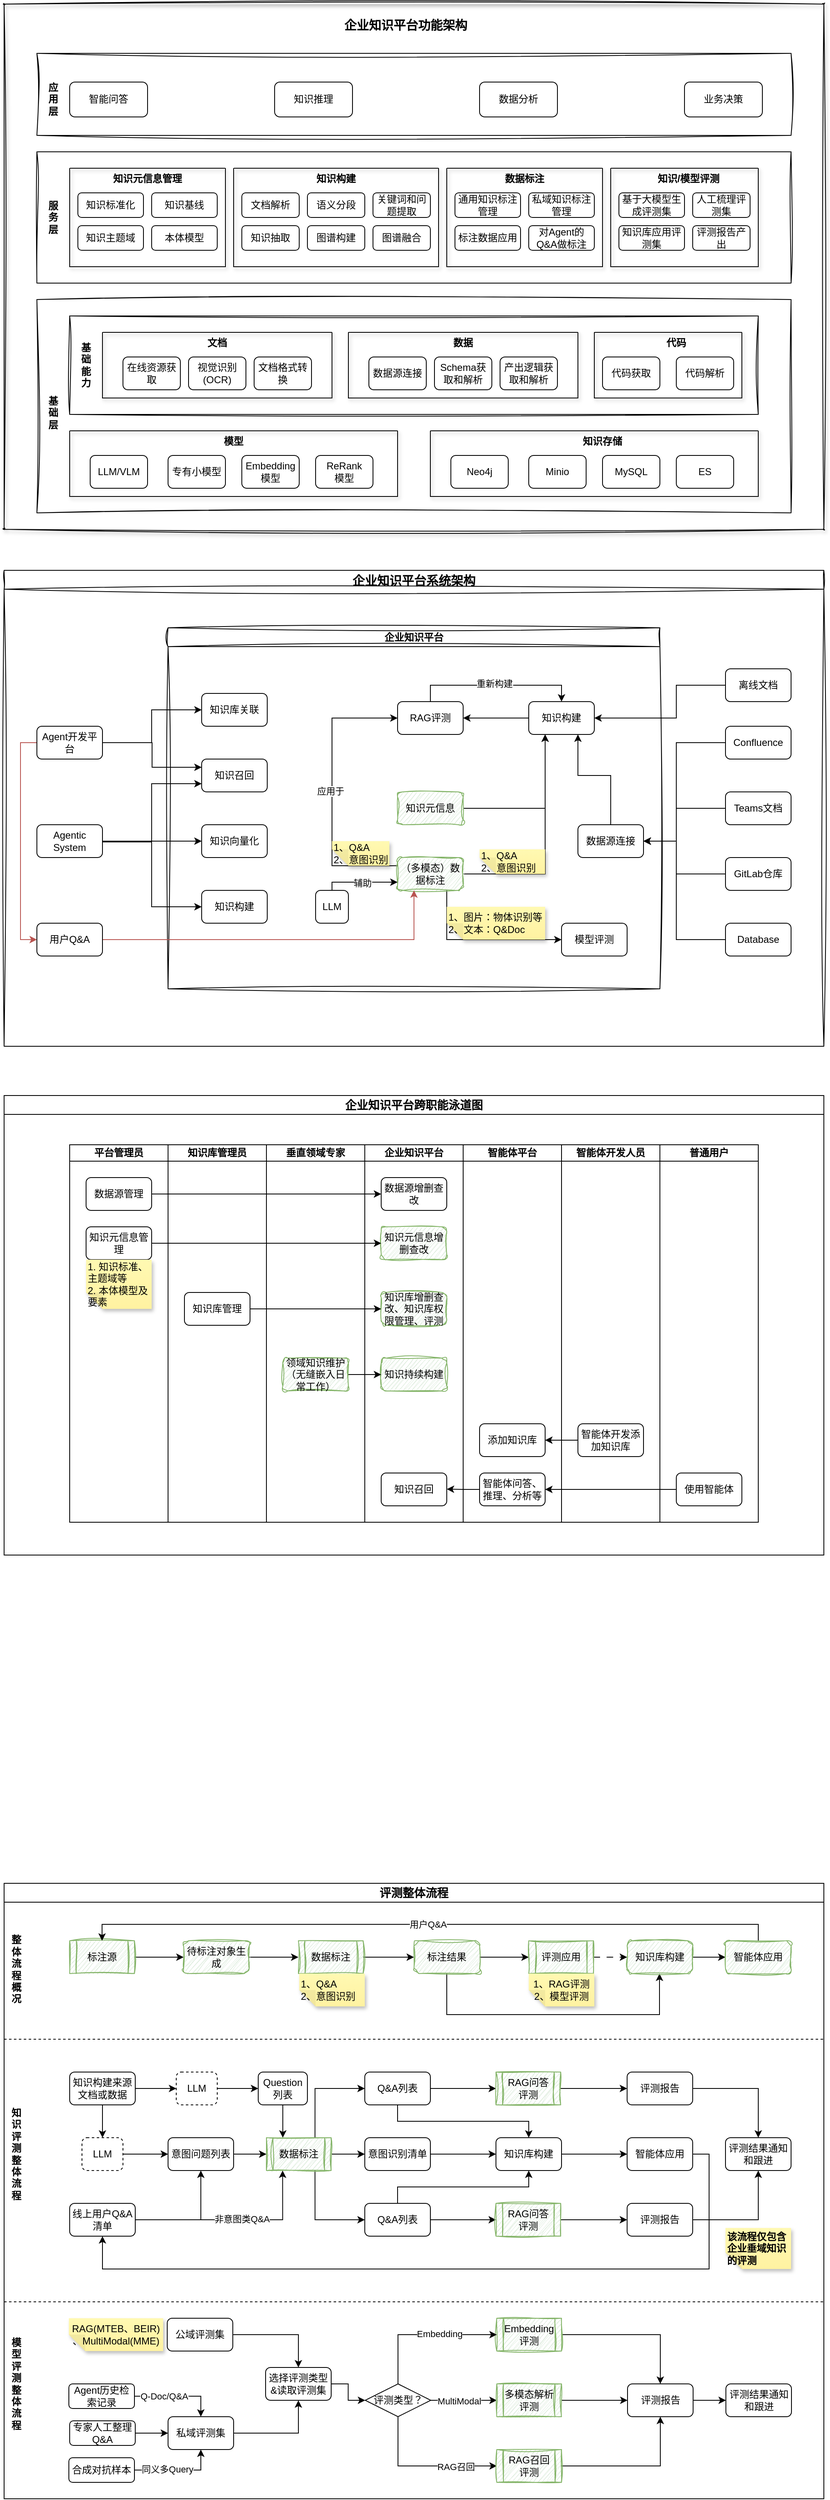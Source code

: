 <mxfile version="27.1.4" pages="2">
  <diagram name="平台整体设计" id="MxCnz9sl3STO58roB_Hc">
    <mxGraphModel dx="1426" dy="743" grid="1" gridSize="10" guides="1" tooltips="1" connect="1" arrows="1" fold="1" page="1" pageScale="1" pageWidth="1654" pageHeight="2336" math="0" shadow="0">
      <root>
        <mxCell id="0" />
        <mxCell id="1" parent="0" />
        <mxCell id="lvNZ2ctILBnJvPrkH7Vi-1" value="" style="swimlane;startSize=0;rounded=1;glass=0;sketch=1;curveFitting=1;jiggle=2;shadow=1;swimlaneLine=1;" parent="1" vertex="1">
          <mxGeometry x="160" y="80" width="1000" height="640" as="geometry">
            <mxRectangle x="160" y="80" width="50" height="40" as="alternateBounds" />
          </mxGeometry>
        </mxCell>
        <mxCell id="lvNZ2ctILBnJvPrkH7Vi-3" value="" style="swimlane;startSize=0;glass=0;shadow=0;sketch=1;curveFitting=1;jiggle=2;" parent="lvNZ2ctILBnJvPrkH7Vi-1" vertex="1">
          <mxGeometry x="40" y="360" width="920" height="260" as="geometry">
            <mxRectangle x="40" y="360" width="50" height="40" as="alternateBounds" />
          </mxGeometry>
        </mxCell>
        <mxCell id="lvNZ2ctILBnJvPrkH7Vi-5" value="" style="swimlane;startSize=0;shadow=1;" parent="lvNZ2ctILBnJvPrkH7Vi-3" vertex="1">
          <mxGeometry x="40" y="160" width="400" height="80" as="geometry" />
        </mxCell>
        <mxCell id="lvNZ2ctILBnJvPrkH7Vi-6" value="LLM/VLM" style="rounded=1;whiteSpace=wrap;html=1;" parent="lvNZ2ctILBnJvPrkH7Vi-5" vertex="1">
          <mxGeometry x="25" y="30" width="70" height="40" as="geometry" />
        </mxCell>
        <mxCell id="lvNZ2ctILBnJvPrkH7Vi-7" value="Embedding模型" style="rounded=1;whiteSpace=wrap;html=1;" parent="lvNZ2ctILBnJvPrkH7Vi-5" vertex="1">
          <mxGeometry x="210" y="30" width="70" height="40" as="geometry" />
        </mxCell>
        <mxCell id="lvNZ2ctILBnJvPrkH7Vi-8" value="ReRank&lt;div&gt;模型&lt;/div&gt;" style="rounded=1;whiteSpace=wrap;html=1;" parent="lvNZ2ctILBnJvPrkH7Vi-5" vertex="1">
          <mxGeometry x="300" y="30" width="70" height="40" as="geometry" />
        </mxCell>
        <mxCell id="lvNZ2ctILBnJvPrkH7Vi-9" value="&lt;b&gt;模型&lt;/b&gt;" style="text;html=1;align=center;verticalAlign=middle;whiteSpace=wrap;rounded=0;" parent="lvNZ2ctILBnJvPrkH7Vi-5" vertex="1">
          <mxGeometry x="185" width="30" height="25" as="geometry" />
        </mxCell>
        <mxCell id="ar-m9gx7rpn5IQMBwHjH-89" value="专有小模型" style="rounded=1;whiteSpace=wrap;html=1;" parent="lvNZ2ctILBnJvPrkH7Vi-5" vertex="1">
          <mxGeometry x="120" y="30" width="70" height="40" as="geometry" />
        </mxCell>
        <mxCell id="lvNZ2ctILBnJvPrkH7Vi-15" value="" style="swimlane;startSize=0;shadow=1;rounded=0;glass=0;swimlaneLine=1;" parent="lvNZ2ctILBnJvPrkH7Vi-3" vertex="1">
          <mxGeometry x="480" y="160" width="400" height="80" as="geometry" />
        </mxCell>
        <mxCell id="lvNZ2ctILBnJvPrkH7Vi-16" value="Neo4j" style="rounded=1;whiteSpace=wrap;html=1;" parent="lvNZ2ctILBnJvPrkH7Vi-15" vertex="1">
          <mxGeometry x="25" y="30" width="70" height="40" as="geometry" />
        </mxCell>
        <mxCell id="lvNZ2ctILBnJvPrkH7Vi-17" value="MySQL" style="rounded=1;whiteSpace=wrap;html=1;" parent="lvNZ2ctILBnJvPrkH7Vi-15" vertex="1">
          <mxGeometry x="210" y="30" width="70" height="40" as="geometry" />
        </mxCell>
        <mxCell id="lvNZ2ctILBnJvPrkH7Vi-18" value="ES" style="rounded=1;whiteSpace=wrap;html=1;" parent="lvNZ2ctILBnJvPrkH7Vi-15" vertex="1">
          <mxGeometry x="300" y="30" width="70" height="40" as="geometry" />
        </mxCell>
        <mxCell id="lvNZ2ctILBnJvPrkH7Vi-19" value="&lt;b&gt;知识存储&lt;/b&gt;" style="text;html=1;align=center;verticalAlign=middle;whiteSpace=wrap;rounded=0;" parent="lvNZ2ctILBnJvPrkH7Vi-15" vertex="1">
          <mxGeometry x="170" width="80" height="25" as="geometry" />
        </mxCell>
        <mxCell id="ar-m9gx7rpn5IQMBwHjH-90" value="Minio" style="rounded=1;whiteSpace=wrap;html=1;" parent="lvNZ2ctILBnJvPrkH7Vi-15" vertex="1">
          <mxGeometry x="120" y="30" width="70" height="40" as="geometry" />
        </mxCell>
        <mxCell id="lvNZ2ctILBnJvPrkH7Vi-20" value="" style="swimlane;startSize=0;sketch=1;curveFitting=1;jiggle=2;" parent="lvNZ2ctILBnJvPrkH7Vi-3" vertex="1">
          <mxGeometry x="40" y="20" width="840" height="120" as="geometry">
            <mxRectangle x="40" y="20" width="50" height="40" as="alternateBounds" />
          </mxGeometry>
        </mxCell>
        <mxCell id="lvNZ2ctILBnJvPrkH7Vi-24" value="&lt;b&gt;基础能力&lt;/b&gt;" style="text;html=1;align=center;verticalAlign=middle;whiteSpace=wrap;rounded=0;" parent="lvNZ2ctILBnJvPrkH7Vi-20" vertex="1">
          <mxGeometry x="10" y="23.75" width="20" height="72.5" as="geometry" />
        </mxCell>
        <mxCell id="lvNZ2ctILBnJvPrkH7Vi-27" value="" style="swimlane;startSize=0;shadow=1;" parent="lvNZ2ctILBnJvPrkH7Vi-20" vertex="1">
          <mxGeometry x="40" y="20" width="280" height="80" as="geometry" />
        </mxCell>
        <mxCell id="lvNZ2ctILBnJvPrkH7Vi-28" value="在线资源获取" style="rounded=1;whiteSpace=wrap;html=1;" parent="lvNZ2ctILBnJvPrkH7Vi-27" vertex="1">
          <mxGeometry x="25" y="30" width="70" height="40" as="geometry" />
        </mxCell>
        <mxCell id="lvNZ2ctILBnJvPrkH7Vi-29" value="视觉识别(OCR)" style="rounded=1;whiteSpace=wrap;html=1;" parent="lvNZ2ctILBnJvPrkH7Vi-27" vertex="1">
          <mxGeometry x="105" y="30" width="70" height="40" as="geometry" />
        </mxCell>
        <mxCell id="lvNZ2ctILBnJvPrkH7Vi-30" value="文档格式转换" style="rounded=1;whiteSpace=wrap;html=1;" parent="lvNZ2ctILBnJvPrkH7Vi-27" vertex="1">
          <mxGeometry x="185" y="30" width="70" height="40" as="geometry" />
        </mxCell>
        <mxCell id="lvNZ2ctILBnJvPrkH7Vi-31" value="&lt;b&gt;文档&lt;/b&gt;" style="text;html=1;align=center;verticalAlign=middle;whiteSpace=wrap;rounded=0;" parent="lvNZ2ctILBnJvPrkH7Vi-27" vertex="1">
          <mxGeometry x="125" width="30" height="25" as="geometry" />
        </mxCell>
        <mxCell id="lvNZ2ctILBnJvPrkH7Vi-32" value="" style="swimlane;startSize=0;shadow=1;" parent="lvNZ2ctILBnJvPrkH7Vi-20" vertex="1">
          <mxGeometry x="340" y="20" width="280" height="80" as="geometry" />
        </mxCell>
        <mxCell id="lvNZ2ctILBnJvPrkH7Vi-33" value="数据源连接" style="rounded=1;whiteSpace=wrap;html=1;" parent="lvNZ2ctILBnJvPrkH7Vi-32" vertex="1">
          <mxGeometry x="25" y="30" width="70" height="40" as="geometry" />
        </mxCell>
        <mxCell id="lvNZ2ctILBnJvPrkH7Vi-34" value="Schema获取和解析" style="rounded=1;whiteSpace=wrap;html=1;" parent="lvNZ2ctILBnJvPrkH7Vi-32" vertex="1">
          <mxGeometry x="105" y="30" width="70" height="40" as="geometry" />
        </mxCell>
        <mxCell id="lvNZ2ctILBnJvPrkH7Vi-35" value="产出逻辑获取和解析" style="rounded=1;whiteSpace=wrap;html=1;" parent="lvNZ2ctILBnJvPrkH7Vi-32" vertex="1">
          <mxGeometry x="185" y="30" width="70" height="40" as="geometry" />
        </mxCell>
        <mxCell id="lvNZ2ctILBnJvPrkH7Vi-36" value="&lt;b&gt;数据&lt;/b&gt;" style="text;html=1;align=center;verticalAlign=middle;whiteSpace=wrap;rounded=0;" parent="lvNZ2ctILBnJvPrkH7Vi-32" vertex="1">
          <mxGeometry x="125" width="30" height="25" as="geometry" />
        </mxCell>
        <mxCell id="lvNZ2ctILBnJvPrkH7Vi-37" value="" style="swimlane;startSize=0;shadow=1;" parent="lvNZ2ctILBnJvPrkH7Vi-20" vertex="1">
          <mxGeometry x="640" y="20" width="180" height="80" as="geometry">
            <mxRectangle x="340" y="110" width="50" height="40" as="alternateBounds" />
          </mxGeometry>
        </mxCell>
        <mxCell id="lvNZ2ctILBnJvPrkH7Vi-38" value="代码获取" style="rounded=1;whiteSpace=wrap;html=1;" parent="lvNZ2ctILBnJvPrkH7Vi-37" vertex="1">
          <mxGeometry x="10" y="30" width="70" height="40" as="geometry" />
        </mxCell>
        <mxCell id="lvNZ2ctILBnJvPrkH7Vi-39" value="代码解析" style="rounded=1;whiteSpace=wrap;html=1;" parent="lvNZ2ctILBnJvPrkH7Vi-37" vertex="1">
          <mxGeometry x="100" y="30" width="70" height="40" as="geometry" />
        </mxCell>
        <mxCell id="lvNZ2ctILBnJvPrkH7Vi-40" value="&lt;b&gt;代码&lt;/b&gt;" style="text;html=1;align=center;verticalAlign=middle;whiteSpace=wrap;rounded=0;" parent="lvNZ2ctILBnJvPrkH7Vi-37" vertex="1">
          <mxGeometry x="70" width="60" height="25" as="geometry" />
        </mxCell>
        <mxCell id="lvNZ2ctILBnJvPrkH7Vi-4" value="&lt;b&gt;基础层&lt;/b&gt;" style="text;html=1;align=center;verticalAlign=middle;whiteSpace=wrap;rounded=0;" parent="lvNZ2ctILBnJvPrkH7Vi-3" vertex="1">
          <mxGeometry x="10" y="120" width="20" height="35" as="geometry" />
        </mxCell>
        <mxCell id="lvNZ2ctILBnJvPrkH7Vi-41" value="" style="swimlane;startSize=0;sketch=1;curveFitting=1;jiggle=2;" parent="lvNZ2ctILBnJvPrkH7Vi-1" vertex="1">
          <mxGeometry x="40" y="180" width="920" height="160" as="geometry" />
        </mxCell>
        <mxCell id="lvNZ2ctILBnJvPrkH7Vi-42" value="&lt;b&gt;服务层&lt;/b&gt;" style="text;html=1;align=center;verticalAlign=middle;whiteSpace=wrap;rounded=0;" parent="lvNZ2ctILBnJvPrkH7Vi-41" vertex="1">
          <mxGeometry x="10" y="62.5" width="20" height="35" as="geometry" />
        </mxCell>
        <mxCell id="lvNZ2ctILBnJvPrkH7Vi-43" value="" style="swimlane;startSize=0;shadow=1;" parent="lvNZ2ctILBnJvPrkH7Vi-41" vertex="1">
          <mxGeometry x="240" y="20" width="250" height="120" as="geometry" />
        </mxCell>
        <mxCell id="lvNZ2ctILBnJvPrkH7Vi-44" value="文档解析" style="rounded=1;whiteSpace=wrap;html=1;" parent="lvNZ2ctILBnJvPrkH7Vi-43" vertex="1">
          <mxGeometry x="10" y="30" width="70" height="30" as="geometry" />
        </mxCell>
        <mxCell id="lvNZ2ctILBnJvPrkH7Vi-45" value="语义分段" style="rounded=1;whiteSpace=wrap;html=1;" parent="lvNZ2ctILBnJvPrkH7Vi-43" vertex="1">
          <mxGeometry x="90" y="30" width="70" height="30" as="geometry" />
        </mxCell>
        <mxCell id="lvNZ2ctILBnJvPrkH7Vi-46" value="关键词和问题提取" style="rounded=1;whiteSpace=wrap;html=1;" parent="lvNZ2ctILBnJvPrkH7Vi-43" vertex="1">
          <mxGeometry x="170" y="30" width="70" height="30" as="geometry" />
        </mxCell>
        <mxCell id="lvNZ2ctILBnJvPrkH7Vi-47" value="&lt;b&gt;知识构建&lt;/b&gt;" style="text;html=1;align=center;verticalAlign=middle;whiteSpace=wrap;rounded=0;" parent="lvNZ2ctILBnJvPrkH7Vi-43" vertex="1">
          <mxGeometry x="95" width="60" height="25" as="geometry" />
        </mxCell>
        <mxCell id="lvNZ2ctILBnJvPrkH7Vi-54" value="图谱构建" style="rounded=1;whiteSpace=wrap;html=1;" parent="lvNZ2ctILBnJvPrkH7Vi-43" vertex="1">
          <mxGeometry x="90" y="70" width="70" height="30" as="geometry" />
        </mxCell>
        <mxCell id="lvNZ2ctILBnJvPrkH7Vi-55" value="图谱融合" style="rounded=1;whiteSpace=wrap;html=1;" parent="lvNZ2ctILBnJvPrkH7Vi-43" vertex="1">
          <mxGeometry x="170" y="70" width="70" height="30" as="geometry" />
        </mxCell>
        <mxCell id="ar-m9gx7rpn5IQMBwHjH-80" value="知识抽取" style="rounded=1;whiteSpace=wrap;html=1;" parent="lvNZ2ctILBnJvPrkH7Vi-43" vertex="1">
          <mxGeometry x="10" y="70" width="70" height="30" as="geometry" />
        </mxCell>
        <mxCell id="lvNZ2ctILBnJvPrkH7Vi-48" value="" style="swimlane;startSize=0;shadow=1;" parent="lvNZ2ctILBnJvPrkH7Vi-41" vertex="1">
          <mxGeometry x="500" y="20" width="190" height="120" as="geometry" />
        </mxCell>
        <mxCell id="lvNZ2ctILBnJvPrkH7Vi-49" value="通用知识标注管理" style="rounded=1;whiteSpace=wrap;html=1;" parent="lvNZ2ctILBnJvPrkH7Vi-48" vertex="1">
          <mxGeometry x="10" y="30" width="80" height="30" as="geometry" />
        </mxCell>
        <mxCell id="lvNZ2ctILBnJvPrkH7Vi-51" value="私域知识标注管理" style="rounded=1;whiteSpace=wrap;html=1;" parent="lvNZ2ctILBnJvPrkH7Vi-48" vertex="1">
          <mxGeometry x="100" y="30" width="80" height="30" as="geometry" />
        </mxCell>
        <mxCell id="lvNZ2ctILBnJvPrkH7Vi-52" value="&lt;b&gt;数据标注&lt;/b&gt;" style="text;html=1;align=center;verticalAlign=middle;whiteSpace=wrap;rounded=0;" parent="lvNZ2ctILBnJvPrkH7Vi-48" vertex="1">
          <mxGeometry x="65" width="60" height="25" as="geometry" />
        </mxCell>
        <mxCell id="lvNZ2ctILBnJvPrkH7Vi-57" value="标注数据应用" style="rounded=1;whiteSpace=wrap;html=1;" parent="lvNZ2ctILBnJvPrkH7Vi-48" vertex="1">
          <mxGeometry x="10" y="70" width="80" height="30" as="geometry" />
        </mxCell>
        <mxCell id="lvNZ2ctILBnJvPrkH7Vi-58" value="对Agent的Q&amp;amp;A做标注" style="rounded=1;whiteSpace=wrap;html=1;" parent="lvNZ2ctILBnJvPrkH7Vi-48" vertex="1">
          <mxGeometry x="100" y="70" width="80" height="30" as="geometry" />
        </mxCell>
        <mxCell id="ar-m9gx7rpn5IQMBwHjH-81" value="" style="swimlane;startSize=0;shadow=1;" parent="lvNZ2ctILBnJvPrkH7Vi-41" vertex="1">
          <mxGeometry x="40" y="20" width="190" height="120" as="geometry" />
        </mxCell>
        <mxCell id="ar-m9gx7rpn5IQMBwHjH-83" value="知识基线" style="rounded=1;whiteSpace=wrap;html=1;" parent="ar-m9gx7rpn5IQMBwHjH-81" vertex="1">
          <mxGeometry x="100" y="30" width="80" height="30" as="geometry" />
        </mxCell>
        <mxCell id="ar-m9gx7rpn5IQMBwHjH-84" value="&lt;b&gt;知识元信息管理&lt;/b&gt;" style="text;html=1;align=center;verticalAlign=middle;whiteSpace=wrap;rounded=0;" parent="ar-m9gx7rpn5IQMBwHjH-81" vertex="1">
          <mxGeometry x="50" width="90" height="25" as="geometry" />
        </mxCell>
        <mxCell id="ar-m9gx7rpn5IQMBwHjH-86" value="本体模型" style="rounded=1;whiteSpace=wrap;html=1;" parent="ar-m9gx7rpn5IQMBwHjH-81" vertex="1">
          <mxGeometry x="100" y="70" width="80" height="30" as="geometry" />
        </mxCell>
        <mxCell id="ar-m9gx7rpn5IQMBwHjH-87" value="知识标准化" style="rounded=1;whiteSpace=wrap;html=1;" parent="ar-m9gx7rpn5IQMBwHjH-81" vertex="1">
          <mxGeometry x="10" y="30" width="80" height="30" as="geometry" />
        </mxCell>
        <mxCell id="lvNZ2ctILBnJvPrkH7Vi-53" value="知识主题域" style="rounded=1;whiteSpace=wrap;html=1;" parent="ar-m9gx7rpn5IQMBwHjH-81" vertex="1">
          <mxGeometry x="10" y="70" width="80" height="30" as="geometry" />
        </mxCell>
        <mxCell id="iHmT4MNTmdxtMqvMcUac-1" value="" style="swimlane;startSize=0;shadow=1;" parent="lvNZ2ctILBnJvPrkH7Vi-41" vertex="1">
          <mxGeometry x="700" y="20" width="180" height="120" as="geometry" />
        </mxCell>
        <mxCell id="iHmT4MNTmdxtMqvMcUac-2" value="基于大模型生成评测集" style="rounded=1;whiteSpace=wrap;html=1;" parent="iHmT4MNTmdxtMqvMcUac-1" vertex="1">
          <mxGeometry x="10" y="30" width="80" height="30" as="geometry" />
        </mxCell>
        <mxCell id="iHmT4MNTmdxtMqvMcUac-3" value="人工梳理评测集" style="rounded=1;whiteSpace=wrap;html=1;" parent="iHmT4MNTmdxtMqvMcUac-1" vertex="1">
          <mxGeometry x="100" y="30" width="70" height="30" as="geometry" />
        </mxCell>
        <mxCell id="iHmT4MNTmdxtMqvMcUac-4" value="&lt;b&gt;知识/模型评测&lt;/b&gt;" style="text;html=1;align=center;verticalAlign=middle;whiteSpace=wrap;rounded=0;" parent="iHmT4MNTmdxtMqvMcUac-1" vertex="1">
          <mxGeometry x="50" width="90" height="25" as="geometry" />
        </mxCell>
        <mxCell id="iHmT4MNTmdxtMqvMcUac-5" value="知识库应用评测集" style="rounded=1;whiteSpace=wrap;html=1;" parent="iHmT4MNTmdxtMqvMcUac-1" vertex="1">
          <mxGeometry x="10" y="70" width="80" height="30" as="geometry" />
        </mxCell>
        <mxCell id="iHmT4MNTmdxtMqvMcUac-6" value="评测报告产出" style="rounded=1;whiteSpace=wrap;html=1;" parent="iHmT4MNTmdxtMqvMcUac-1" vertex="1">
          <mxGeometry x="100" y="70" width="70" height="30" as="geometry" />
        </mxCell>
        <mxCell id="lvNZ2ctILBnJvPrkH7Vi-59" value="" style="swimlane;startSize=0;sketch=1;curveFitting=1;jiggle=2;" parent="lvNZ2ctILBnJvPrkH7Vi-1" vertex="1">
          <mxGeometry x="40" y="60" width="920" height="100" as="geometry">
            <mxRectangle x="40" y="60" width="50" height="40" as="alternateBounds" />
          </mxGeometry>
        </mxCell>
        <mxCell id="lvNZ2ctILBnJvPrkH7Vi-60" value="&lt;b&gt;应用层&lt;/b&gt;" style="text;html=1;align=center;verticalAlign=middle;whiteSpace=wrap;rounded=0;" parent="lvNZ2ctILBnJvPrkH7Vi-59" vertex="1">
          <mxGeometry x="10" y="38.75" width="20" height="35" as="geometry" />
        </mxCell>
        <mxCell id="lvNZ2ctILBnJvPrkH7Vi-62" value="智能问答" style="rounded=1;whiteSpace=wrap;html=1;" parent="lvNZ2ctILBnJvPrkH7Vi-59" vertex="1">
          <mxGeometry x="40" y="35" width="95" height="42.5" as="geometry" />
        </mxCell>
        <mxCell id="lvNZ2ctILBnJvPrkH7Vi-63" value="知识推理" style="rounded=1;whiteSpace=wrap;html=1;" parent="lvNZ2ctILBnJvPrkH7Vi-59" vertex="1">
          <mxGeometry x="290" y="35" width="95" height="42.5" as="geometry" />
        </mxCell>
        <mxCell id="lvNZ2ctILBnJvPrkH7Vi-64" value="业务决策" style="rounded=1;whiteSpace=wrap;html=1;" parent="lvNZ2ctILBnJvPrkH7Vi-59" vertex="1">
          <mxGeometry x="790" y="35" width="95" height="42.5" as="geometry" />
        </mxCell>
        <mxCell id="ar-m9gx7rpn5IQMBwHjH-91" value="数据分析" style="rounded=1;whiteSpace=wrap;html=1;" parent="lvNZ2ctILBnJvPrkH7Vi-59" vertex="1">
          <mxGeometry x="540" y="35" width="95" height="42.5" as="geometry" />
        </mxCell>
        <mxCell id="lvNZ2ctILBnJvPrkH7Vi-61" value="企业知识平台功能架构" style="text;html=1;align=center;verticalAlign=middle;whiteSpace=wrap;rounded=0;fontStyle=1;fontSize=15;" parent="lvNZ2ctILBnJvPrkH7Vi-1" vertex="1">
          <mxGeometry x="400" y="10" width="180" height="30" as="geometry" />
        </mxCell>
        <mxCell id="ar-m9gx7rpn5IQMBwHjH-1" value="&lt;font style=&quot;font-size: 15px;&quot;&gt;企业知识平台系统架构&lt;/font&gt;" style="swimlane;whiteSpace=wrap;html=1;shadow=0;sketch=1;curveFitting=1;jiggle=2;" parent="1" vertex="1">
          <mxGeometry x="160" y="770" width="1000" height="580" as="geometry">
            <mxRectangle x="160" y="820" width="140" height="30" as="alternateBounds" />
          </mxGeometry>
        </mxCell>
        <mxCell id="ar-m9gx7rpn5IQMBwHjH-3" value="企业知识平台" style="swimlane;whiteSpace=wrap;html=1;sketch=1;curveFitting=1;jiggle=2;" parent="ar-m9gx7rpn5IQMBwHjH-1" vertex="1">
          <mxGeometry x="200" y="70" width="600" height="440" as="geometry" />
        </mxCell>
        <mxCell id="ar-m9gx7rpn5IQMBwHjH-27" style="edgeStyle=orthogonalEdgeStyle;rounded=0;orthogonalLoop=1;jettySize=auto;html=1;exitX=0.5;exitY=0;exitDx=0;exitDy=0;entryX=0.75;entryY=1;entryDx=0;entryDy=0;" parent="ar-m9gx7rpn5IQMBwHjH-3" source="ar-m9gx7rpn5IQMBwHjH-17" edge="1" target="ar-m9gx7rpn5IQMBwHjH-36">
          <mxGeometry relative="1" as="geometry">
            <mxPoint x="480" y="130" as="targetPoint" />
            <Array as="points">
              <mxPoint x="540" y="180" />
              <mxPoint x="500" y="180" />
            </Array>
          </mxGeometry>
        </mxCell>
        <mxCell id="ar-m9gx7rpn5IQMBwHjH-17" value="数据源连接" style="rounded=1;whiteSpace=wrap;html=1;" parent="ar-m9gx7rpn5IQMBwHjH-3" vertex="1">
          <mxGeometry x="500" y="240" width="80" height="40" as="geometry" />
        </mxCell>
        <mxCell id="ar-m9gx7rpn5IQMBwHjH-30" style="edgeStyle=orthogonalEdgeStyle;rounded=0;orthogonalLoop=1;jettySize=auto;html=1;exitX=0;exitY=0.5;exitDx=0;exitDy=0;entryX=1;entryY=0.5;entryDx=0;entryDy=0;" parent="ar-m9gx7rpn5IQMBwHjH-3" edge="1">
          <mxGeometry relative="1" as="geometry">
            <mxPoint x="440" y="110" as="sourcePoint" />
            <mxPoint x="360" y="110" as="targetPoint" />
          </mxGeometry>
        </mxCell>
        <mxCell id="ar-m9gx7rpn5IQMBwHjH-35" value="知识召回" style="rounded=1;whiteSpace=wrap;html=1;" parent="ar-m9gx7rpn5IQMBwHjH-3" vertex="1">
          <mxGeometry x="41" y="160" width="80" height="40" as="geometry" />
        </mxCell>
        <mxCell id="ar-m9gx7rpn5IQMBwHjH-36" value="知识构建" style="rounded=1;whiteSpace=wrap;html=1;" parent="ar-m9gx7rpn5IQMBwHjH-3" vertex="1">
          <mxGeometry x="440" y="90" width="80" height="40" as="geometry" />
        </mxCell>
        <mxCell id="ar-m9gx7rpn5IQMBwHjH-38" style="edgeStyle=orthogonalEdgeStyle;rounded=0;orthogonalLoop=1;jettySize=auto;html=1;exitX=0.5;exitY=0;exitDx=0;exitDy=0;entryX=0.5;entryY=0;entryDx=0;entryDy=0;" parent="ar-m9gx7rpn5IQMBwHjH-3" source="ar-m9gx7rpn5IQMBwHjH-37" target="ar-m9gx7rpn5IQMBwHjH-36" edge="1">
          <mxGeometry relative="1" as="geometry" />
        </mxCell>
        <mxCell id="ar-m9gx7rpn5IQMBwHjH-39" value="重新构建" style="edgeLabel;html=1;align=center;verticalAlign=middle;resizable=0;points=[];" parent="ar-m9gx7rpn5IQMBwHjH-38" vertex="1" connectable="0">
          <mxGeometry x="-0.018" y="2" relative="1" as="geometry">
            <mxPoint as="offset" />
          </mxGeometry>
        </mxCell>
        <mxCell id="ar-m9gx7rpn5IQMBwHjH-37" value="RAG评测" style="rounded=1;whiteSpace=wrap;html=1;" parent="ar-m9gx7rpn5IQMBwHjH-3" vertex="1">
          <mxGeometry x="280" y="90" width="80" height="40" as="geometry" />
        </mxCell>
        <mxCell id="ar-m9gx7rpn5IQMBwHjH-94" style="edgeStyle=orthogonalEdgeStyle;rounded=0;orthogonalLoop=1;jettySize=auto;html=1;exitX=1;exitY=0.5;exitDx=0;exitDy=0;entryX=0.25;entryY=1;entryDx=0;entryDy=0;" parent="ar-m9gx7rpn5IQMBwHjH-3" source="ar-m9gx7rpn5IQMBwHjH-42" edge="1" target="ar-m9gx7rpn5IQMBwHjH-36">
          <mxGeometry relative="1" as="geometry">
            <mxPoint x="450" y="130" as="targetPoint" />
          </mxGeometry>
        </mxCell>
        <mxCell id="ar-m9gx7rpn5IQMBwHjH-42" value="知识元信息" style="rounded=1;whiteSpace=wrap;html=1;sketch=1;curveFitting=1;jiggle=2;fillColor=#d5e8d4;strokeColor=#82b366;" parent="ar-m9gx7rpn5IQMBwHjH-3" vertex="1">
          <mxGeometry x="280" y="200" width="80" height="40" as="geometry" />
        </mxCell>
        <mxCell id="ar-m9gx7rpn5IQMBwHjH-44" value="知识向量化" style="rounded=1;whiteSpace=wrap;html=1;" parent="ar-m9gx7rpn5IQMBwHjH-3" vertex="1">
          <mxGeometry x="41" y="240" width="80" height="40" as="geometry" />
        </mxCell>
        <mxCell id="ar-m9gx7rpn5IQMBwHjH-46" value="知识构建" style="rounded=1;whiteSpace=wrap;html=1;" parent="ar-m9gx7rpn5IQMBwHjH-3" vertex="1">
          <mxGeometry x="41" y="320" width="80" height="40" as="geometry" />
        </mxCell>
        <mxCell id="5J_GvMUl2p0bofh7GbKg-2" style="edgeStyle=orthogonalEdgeStyle;rounded=0;orthogonalLoop=1;jettySize=auto;html=1;exitX=1;exitY=0.5;exitDx=0;exitDy=0;entryX=0.25;entryY=1;entryDx=0;entryDy=0;" parent="ar-m9gx7rpn5IQMBwHjH-3" source="5J_GvMUl2p0bofh7GbKg-1" target="ar-m9gx7rpn5IQMBwHjH-36" edge="1">
          <mxGeometry relative="1" as="geometry" />
        </mxCell>
        <mxCell id="TxTveAiJwsZzxtCGFri4-1" style="edgeStyle=orthogonalEdgeStyle;rounded=0;orthogonalLoop=1;jettySize=auto;html=1;exitX=0;exitY=0.25;exitDx=0;exitDy=0;entryX=0;entryY=0.5;entryDx=0;entryDy=0;" parent="ar-m9gx7rpn5IQMBwHjH-3" source="5J_GvMUl2p0bofh7GbKg-1" target="ar-m9gx7rpn5IQMBwHjH-37" edge="1">
          <mxGeometry relative="1" as="geometry">
            <Array as="points">
              <mxPoint x="200" y="290" />
              <mxPoint x="200" y="110" />
            </Array>
          </mxGeometry>
        </mxCell>
        <mxCell id="TxTveAiJwsZzxtCGFri4-2" value="应用于" style="edgeLabel;html=1;align=center;verticalAlign=middle;resizable=0;points=[];" parent="TxTveAiJwsZzxtCGFri4-1" vertex="1" connectable="0">
          <mxGeometry x="0.007" y="2" relative="1" as="geometry">
            <mxPoint as="offset" />
          </mxGeometry>
        </mxCell>
        <mxCell id="jrtmvengmc5xM2koY1hk-7" style="edgeStyle=orthogonalEdgeStyle;rounded=0;orthogonalLoop=1;jettySize=auto;html=1;exitX=0.75;exitY=1;exitDx=0;exitDy=0;entryX=0;entryY=0.5;entryDx=0;entryDy=0;" edge="1" parent="ar-m9gx7rpn5IQMBwHjH-3" source="5J_GvMUl2p0bofh7GbKg-1" target="jrtmvengmc5xM2koY1hk-6">
          <mxGeometry relative="1" as="geometry">
            <Array as="points">
              <mxPoint x="340" y="380" />
            </Array>
          </mxGeometry>
        </mxCell>
        <mxCell id="5J_GvMUl2p0bofh7GbKg-1" value="（多模态）数据标注" style="rounded=1;whiteSpace=wrap;html=1;sketch=1;curveFitting=1;jiggle=2;fillColor=#d5e8d4;strokeColor=#82b366;" parent="ar-m9gx7rpn5IQMBwHjH-3" vertex="1">
          <mxGeometry x="280" y="280" width="80" height="40" as="geometry" />
        </mxCell>
        <mxCell id="jrtmvengmc5xM2koY1hk-4" value="1、Q&amp;amp;A&lt;div&gt;2、&lt;span style=&quot;background-color: transparent; color: light-dark(rgb(0, 0, 0), rgb(237, 237, 237));&quot;&gt;意图识别&lt;/span&gt;&lt;/div&gt;" style="shape=note;whiteSpace=wrap;html=1;backgroundOutline=1;fontColor=#000000;darkOpacity=0.05;fillColor=#FFF9B2;strokeColor=none;fillStyle=solid;direction=west;gradientDirection=north;gradientColor=#FFF2A1;shadow=1;size=20;pointerEvents=1;align=left;" vertex="1" parent="ar-m9gx7rpn5IQMBwHjH-3">
          <mxGeometry x="380" y="270" width="80" height="30" as="geometry" />
        </mxCell>
        <mxCell id="jrtmvengmc5xM2koY1hk-5" value="1、Q&amp;amp;A&lt;div&gt;2、意图识别&lt;/div&gt;" style="shape=note;whiteSpace=wrap;html=1;backgroundOutline=1;fontColor=#000000;darkOpacity=0.05;fillColor=#FFF9B2;strokeColor=none;fillStyle=solid;direction=west;gradientDirection=north;gradientColor=#FFF2A1;shadow=1;size=20;pointerEvents=1;align=left;" vertex="1" parent="ar-m9gx7rpn5IQMBwHjH-3">
          <mxGeometry x="200" y="260" width="70" height="30" as="geometry" />
        </mxCell>
        <mxCell id="jrtmvengmc5xM2koY1hk-6" value="模型评测" style="rounded=1;whiteSpace=wrap;html=1;" vertex="1" parent="ar-m9gx7rpn5IQMBwHjH-3">
          <mxGeometry x="480" y="360" width="80" height="40" as="geometry" />
        </mxCell>
        <mxCell id="jrtmvengmc5xM2koY1hk-9" value="1、图片：物体识别等&lt;div&gt;2、文本：Q&amp;amp;Doc&lt;/div&gt;" style="shape=note;whiteSpace=wrap;html=1;backgroundOutline=1;fontColor=#000000;darkOpacity=0.05;fillColor=#FFF9B2;strokeColor=none;fillStyle=solid;direction=west;gradientDirection=north;gradientColor=#FFF2A1;shadow=1;size=20;pointerEvents=1;align=left;" vertex="1" parent="ar-m9gx7rpn5IQMBwHjH-3">
          <mxGeometry x="340" y="340" width="120" height="40" as="geometry" />
        </mxCell>
        <mxCell id="Besnls4MHzHXvKcK8H8U-6" style="edgeStyle=orthogonalEdgeStyle;rounded=0;orthogonalLoop=1;jettySize=auto;html=1;exitX=0.5;exitY=0;exitDx=0;exitDy=0;entryX=0;entryY=0.75;entryDx=0;entryDy=0;" edge="1" parent="ar-m9gx7rpn5IQMBwHjH-3" source="Besnls4MHzHXvKcK8H8U-5" target="5J_GvMUl2p0bofh7GbKg-1">
          <mxGeometry relative="1" as="geometry">
            <Array as="points">
              <mxPoint x="200" y="310" />
            </Array>
          </mxGeometry>
        </mxCell>
        <mxCell id="Besnls4MHzHXvKcK8H8U-7" value="辅助" style="edgeLabel;html=1;align=center;verticalAlign=middle;resizable=0;points=[];" vertex="1" connectable="0" parent="Besnls4MHzHXvKcK8H8U-6">
          <mxGeometry x="0.029" y="-1" relative="1" as="geometry">
            <mxPoint as="offset" />
          </mxGeometry>
        </mxCell>
        <mxCell id="Besnls4MHzHXvKcK8H8U-5" value="LLM" style="rounded=1;whiteSpace=wrap;html=1;" vertex="1" parent="ar-m9gx7rpn5IQMBwHjH-3">
          <mxGeometry x="180" y="320" width="40" height="40" as="geometry" />
        </mxCell>
        <mxCell id="ar-m9gx7rpn5IQMBwHjH-34" style="edgeStyle=orthogonalEdgeStyle;rounded=0;orthogonalLoop=1;jettySize=auto;html=1;exitX=1;exitY=0.5;exitDx=0;exitDy=0;entryX=0;entryY=0.5;entryDx=0;entryDy=0;" parent="ar-m9gx7rpn5IQMBwHjH-1" source="ar-m9gx7rpn5IQMBwHjH-4" target="ar-m9gx7rpn5IQMBwHjH-33" edge="1">
          <mxGeometry relative="1" as="geometry">
            <Array as="points">
              <mxPoint x="180" y="210" />
              <mxPoint x="180" y="170" />
            </Array>
          </mxGeometry>
        </mxCell>
        <mxCell id="ar-m9gx7rpn5IQMBwHjH-47" style="edgeStyle=orthogonalEdgeStyle;rounded=0;orthogonalLoop=1;jettySize=auto;html=1;exitX=1;exitY=0.5;exitDx=0;exitDy=0;" parent="ar-m9gx7rpn5IQMBwHjH-1" source="ar-m9gx7rpn5IQMBwHjH-11" target="ar-m9gx7rpn5IQMBwHjH-44" edge="1">
          <mxGeometry relative="1" as="geometry" />
        </mxCell>
        <mxCell id="ar-m9gx7rpn5IQMBwHjH-48" style="edgeStyle=orthogonalEdgeStyle;rounded=0;orthogonalLoop=1;jettySize=auto;html=1;entryX=0;entryY=0.5;entryDx=0;entryDy=0;" parent="ar-m9gx7rpn5IQMBwHjH-1" target="ar-m9gx7rpn5IQMBwHjH-46" edge="1">
          <mxGeometry relative="1" as="geometry">
            <mxPoint x="120" y="330" as="sourcePoint" />
            <Array as="points">
              <mxPoint x="120" y="331" />
              <mxPoint x="180" y="331" />
              <mxPoint x="180" y="410" />
            </Array>
          </mxGeometry>
        </mxCell>
        <mxCell id="ar-m9gx7rpn5IQMBwHjH-49" style="edgeStyle=orthogonalEdgeStyle;rounded=0;orthogonalLoop=1;jettySize=auto;html=1;exitX=1;exitY=0.5;exitDx=0;exitDy=0;entryX=0;entryY=0.75;entryDx=0;entryDy=0;" parent="ar-m9gx7rpn5IQMBwHjH-1" source="ar-m9gx7rpn5IQMBwHjH-11" target="ar-m9gx7rpn5IQMBwHjH-35" edge="1">
          <mxGeometry relative="1" as="geometry">
            <Array as="points">
              <mxPoint x="180" y="330" />
              <mxPoint x="180" y="260" />
            </Array>
          </mxGeometry>
        </mxCell>
        <mxCell id="ar-m9gx7rpn5IQMBwHjH-11" value="Agentic System" style="rounded=1;whiteSpace=wrap;html=1;" parent="ar-m9gx7rpn5IQMBwHjH-1" vertex="1">
          <mxGeometry x="40" y="310" width="80" height="40" as="geometry" />
        </mxCell>
        <mxCell id="ar-m9gx7rpn5IQMBwHjH-19" style="edgeStyle=orthogonalEdgeStyle;rounded=0;orthogonalLoop=1;jettySize=auto;html=1;exitX=0;exitY=0.5;exitDx=0;exitDy=0;entryX=1;entryY=0.5;entryDx=0;entryDy=0;" parent="ar-m9gx7rpn5IQMBwHjH-1" source="ar-m9gx7rpn5IQMBwHjH-12" target="ar-m9gx7rpn5IQMBwHjH-17" edge="1">
          <mxGeometry relative="1" as="geometry">
            <Array as="points">
              <mxPoint x="820" y="210" />
              <mxPoint x="820" y="330" />
            </Array>
          </mxGeometry>
        </mxCell>
        <mxCell id="ar-m9gx7rpn5IQMBwHjH-12" value="Confluence" style="rounded=1;whiteSpace=wrap;html=1;" parent="ar-m9gx7rpn5IQMBwHjH-1" vertex="1">
          <mxGeometry x="880" y="190" width="80" height="40" as="geometry" />
        </mxCell>
        <mxCell id="ar-m9gx7rpn5IQMBwHjH-20" style="edgeStyle=orthogonalEdgeStyle;rounded=0;orthogonalLoop=1;jettySize=auto;html=1;exitX=0;exitY=0.5;exitDx=0;exitDy=0;entryX=1;entryY=0.5;entryDx=0;entryDy=0;" parent="ar-m9gx7rpn5IQMBwHjH-1" source="ar-m9gx7rpn5IQMBwHjH-13" target="ar-m9gx7rpn5IQMBwHjH-17" edge="1">
          <mxGeometry relative="1" as="geometry">
            <Array as="points">
              <mxPoint x="820" y="290" />
              <mxPoint x="820" y="330" />
            </Array>
          </mxGeometry>
        </mxCell>
        <mxCell id="ar-m9gx7rpn5IQMBwHjH-13" value="Teams文档" style="rounded=1;whiteSpace=wrap;html=1;" parent="ar-m9gx7rpn5IQMBwHjH-1" vertex="1">
          <mxGeometry x="880" y="270" width="80" height="40" as="geometry" />
        </mxCell>
        <mxCell id="ar-m9gx7rpn5IQMBwHjH-21" style="edgeStyle=orthogonalEdgeStyle;rounded=0;orthogonalLoop=1;jettySize=auto;html=1;exitX=0;exitY=0.5;exitDx=0;exitDy=0;entryX=1;entryY=0.5;entryDx=0;entryDy=0;" parent="ar-m9gx7rpn5IQMBwHjH-1" source="ar-m9gx7rpn5IQMBwHjH-14" target="ar-m9gx7rpn5IQMBwHjH-17" edge="1">
          <mxGeometry relative="1" as="geometry">
            <Array as="points">
              <mxPoint x="820" y="370" />
              <mxPoint x="820" y="330" />
            </Array>
          </mxGeometry>
        </mxCell>
        <mxCell id="ar-m9gx7rpn5IQMBwHjH-14" value="GitLab仓库" style="rounded=1;whiteSpace=wrap;html=1;" parent="ar-m9gx7rpn5IQMBwHjH-1" vertex="1">
          <mxGeometry x="880" y="350" width="80" height="40" as="geometry" />
        </mxCell>
        <mxCell id="ar-m9gx7rpn5IQMBwHjH-25" style="edgeStyle=orthogonalEdgeStyle;rounded=0;orthogonalLoop=1;jettySize=auto;html=1;exitX=0;exitY=0.5;exitDx=0;exitDy=0;entryX=1;entryY=0.5;entryDx=0;entryDy=0;" parent="ar-m9gx7rpn5IQMBwHjH-1" source="ar-m9gx7rpn5IQMBwHjH-15" edge="1">
          <mxGeometry relative="1" as="geometry">
            <mxPoint x="720" y="180" as="targetPoint" />
            <Array as="points">
              <mxPoint x="820" y="140" />
              <mxPoint x="820" y="180" />
            </Array>
          </mxGeometry>
        </mxCell>
        <mxCell id="ar-m9gx7rpn5IQMBwHjH-15" value="离线文档" style="rounded=1;whiteSpace=wrap;html=1;" parent="ar-m9gx7rpn5IQMBwHjH-1" vertex="1">
          <mxGeometry x="880" y="120" width="80" height="40" as="geometry" />
        </mxCell>
        <mxCell id="ar-m9gx7rpn5IQMBwHjH-23" style="edgeStyle=orthogonalEdgeStyle;rounded=0;orthogonalLoop=1;jettySize=auto;html=1;exitX=0;exitY=0.5;exitDx=0;exitDy=0;entryX=1;entryY=0.5;entryDx=0;entryDy=0;" parent="ar-m9gx7rpn5IQMBwHjH-1" source="ar-m9gx7rpn5IQMBwHjH-18" target="ar-m9gx7rpn5IQMBwHjH-17" edge="1">
          <mxGeometry relative="1" as="geometry">
            <Array as="points">
              <mxPoint x="820" y="450" />
              <mxPoint x="820" y="330" />
            </Array>
          </mxGeometry>
        </mxCell>
        <mxCell id="ar-m9gx7rpn5IQMBwHjH-18" value="Database" style="rounded=1;whiteSpace=wrap;html=1;" parent="ar-m9gx7rpn5IQMBwHjH-1" vertex="1">
          <mxGeometry x="880" y="430" width="80" height="40" as="geometry" />
        </mxCell>
        <mxCell id="jrtmvengmc5xM2koY1hk-8" style="edgeStyle=orthogonalEdgeStyle;rounded=0;orthogonalLoop=1;jettySize=auto;html=1;exitX=1;exitY=0.5;exitDx=0;exitDy=0;entryX=0;entryY=0.25;entryDx=0;entryDy=0;" edge="1" parent="ar-m9gx7rpn5IQMBwHjH-1" source="ar-m9gx7rpn5IQMBwHjH-4" target="ar-m9gx7rpn5IQMBwHjH-35">
          <mxGeometry relative="1" as="geometry" />
        </mxCell>
        <mxCell id="jrtmvengmc5xM2koY1hk-11" style="edgeStyle=orthogonalEdgeStyle;rounded=0;orthogonalLoop=1;jettySize=auto;html=1;exitX=0;exitY=0.5;exitDx=0;exitDy=0;entryX=0;entryY=0.5;entryDx=0;entryDy=0;fillColor=#f8cecc;strokeColor=#b85450;" edge="1" parent="ar-m9gx7rpn5IQMBwHjH-1" source="ar-m9gx7rpn5IQMBwHjH-4" target="jrtmvengmc5xM2koY1hk-10">
          <mxGeometry relative="1" as="geometry" />
        </mxCell>
        <mxCell id="ar-m9gx7rpn5IQMBwHjH-4" value="Agent开发平台" style="rounded=1;whiteSpace=wrap;html=1;" parent="ar-m9gx7rpn5IQMBwHjH-1" vertex="1">
          <mxGeometry x="40" y="190" width="80" height="40" as="geometry" />
        </mxCell>
        <mxCell id="ar-m9gx7rpn5IQMBwHjH-33" value="知识库关联" style="rounded=1;whiteSpace=wrap;html=1;" parent="ar-m9gx7rpn5IQMBwHjH-1" vertex="1">
          <mxGeometry x="241" y="150" width="80" height="40" as="geometry" />
        </mxCell>
        <mxCell id="jrtmvengmc5xM2koY1hk-12" style="edgeStyle=orthogonalEdgeStyle;rounded=0;orthogonalLoop=1;jettySize=auto;html=1;exitX=1;exitY=0.5;exitDx=0;exitDy=0;entryX=0.25;entryY=1;entryDx=0;entryDy=0;fillColor=#f8cecc;strokeColor=#b85450;" edge="1" parent="ar-m9gx7rpn5IQMBwHjH-1" source="jrtmvengmc5xM2koY1hk-10" target="5J_GvMUl2p0bofh7GbKg-1">
          <mxGeometry relative="1" as="geometry" />
        </mxCell>
        <mxCell id="jrtmvengmc5xM2koY1hk-10" value="用户Q&amp;amp;A" style="rounded=1;whiteSpace=wrap;html=1;" vertex="1" parent="ar-m9gx7rpn5IQMBwHjH-1">
          <mxGeometry x="40" y="430" width="80" height="40" as="geometry" />
        </mxCell>
        <mxCell id="ar-m9gx7rpn5IQMBwHjH-50" value="&lt;font style=&quot;font-size: 14px;&quot;&gt;企业知识平台跨职能泳道图&lt;/font&gt;" style="swimlane;whiteSpace=wrap;html=1;" parent="1" vertex="1">
          <mxGeometry x="160" y="1410" width="1000" height="560" as="geometry">
            <mxRectangle x="160" y="1480" width="210" height="30" as="alternateBounds" />
          </mxGeometry>
        </mxCell>
        <mxCell id="ar-m9gx7rpn5IQMBwHjH-64" value="" style="group" parent="ar-m9gx7rpn5IQMBwHjH-50" vertex="1" connectable="0">
          <mxGeometry x="80" y="60" width="840" height="460" as="geometry" />
        </mxCell>
        <mxCell id="ar-m9gx7rpn5IQMBwHjH-52" value="平台管理员" style="swimlane;startSize=20;whiteSpace=wrap;html=1;" parent="ar-m9gx7rpn5IQMBwHjH-64" vertex="1">
          <mxGeometry width="120" height="460" as="geometry">
            <mxRectangle x="80" y="80" width="70" height="30" as="alternateBounds" />
          </mxGeometry>
        </mxCell>
        <mxCell id="ar-m9gx7rpn5IQMBwHjH-65" value="数据源管理" style="rounded=1;whiteSpace=wrap;html=1;" parent="ar-m9gx7rpn5IQMBwHjH-52" vertex="1">
          <mxGeometry x="20" y="40" width="80" height="40" as="geometry" />
        </mxCell>
        <mxCell id="ar-m9gx7rpn5IQMBwHjH-68" value="知识元信息管理" style="rounded=1;whiteSpace=wrap;html=1;" parent="ar-m9gx7rpn5IQMBwHjH-52" vertex="1">
          <mxGeometry x="20" y="100" width="80" height="40" as="geometry" />
        </mxCell>
        <mxCell id="ar-m9gx7rpn5IQMBwHjH-97" value="1. 知识标准、主题域等&lt;div&gt;2. 本体模型及要素&lt;/div&gt;" style="shape=note;whiteSpace=wrap;html=1;backgroundOutline=1;fontColor=#000000;darkOpacity=0.05;fillColor=#FFF9B2;strokeColor=none;fillStyle=solid;direction=west;gradientDirection=north;gradientColor=#FFF2A1;shadow=1;size=20;pointerEvents=1;align=left;" parent="ar-m9gx7rpn5IQMBwHjH-52" vertex="1">
          <mxGeometry x="20" y="140" width="80" height="60" as="geometry" />
        </mxCell>
        <mxCell id="ar-m9gx7rpn5IQMBwHjH-55" value="知识库管理员" style="swimlane;startSize=20;whiteSpace=wrap;html=1;" parent="ar-m9gx7rpn5IQMBwHjH-64" vertex="1">
          <mxGeometry x="120" width="120" height="460" as="geometry" />
        </mxCell>
        <mxCell id="ar-m9gx7rpn5IQMBwHjH-71" value="知识库管理" style="rounded=1;whiteSpace=wrap;html=1;" parent="ar-m9gx7rpn5IQMBwHjH-55" vertex="1">
          <mxGeometry x="20" y="180" width="80" height="40" as="geometry" />
        </mxCell>
        <mxCell id="ar-m9gx7rpn5IQMBwHjH-72" value="知识库增删查改、知识库权限管理、评测" style="rounded=1;whiteSpace=wrap;html=1;fillColor=#d5e8d4;strokeColor=#82b366;sketch=1;curveFitting=1;jiggle=2;" parent="ar-m9gx7rpn5IQMBwHjH-55" vertex="1">
          <mxGeometry x="260" y="180" width="80" height="40" as="geometry" />
        </mxCell>
        <mxCell id="ar-m9gx7rpn5IQMBwHjH-73" style="edgeStyle=orthogonalEdgeStyle;rounded=0;orthogonalLoop=1;jettySize=auto;html=1;exitX=1;exitY=0.5;exitDx=0;exitDy=0;entryX=0;entryY=0.5;entryDx=0;entryDy=0;" parent="ar-m9gx7rpn5IQMBwHjH-55" source="ar-m9gx7rpn5IQMBwHjH-71" target="ar-m9gx7rpn5IQMBwHjH-72" edge="1">
          <mxGeometry relative="1" as="geometry">
            <mxPoint x="380" y="199.619" as="targetPoint" />
          </mxGeometry>
        </mxCell>
        <mxCell id="ar-m9gx7rpn5IQMBwHjH-56" value="垂直领域专家" style="swimlane;startSize=20;whiteSpace=wrap;html=1;" parent="ar-m9gx7rpn5IQMBwHjH-64" vertex="1">
          <mxGeometry x="240" width="120" height="460.0" as="geometry" />
        </mxCell>
        <mxCell id="ar-m9gx7rpn5IQMBwHjH-57" value="智能体平台" style="swimlane;startSize=20;whiteSpace=wrap;html=1;" parent="ar-m9gx7rpn5IQMBwHjH-64" vertex="1">
          <mxGeometry x="480" width="120" height="460.0" as="geometry" />
        </mxCell>
        <mxCell id="ar-m9gx7rpn5IQMBwHjH-98" value="添加知识库" style="rounded=1;whiteSpace=wrap;html=1;" parent="ar-m9gx7rpn5IQMBwHjH-57" vertex="1">
          <mxGeometry x="20" y="340" width="80" height="40" as="geometry" />
        </mxCell>
        <mxCell id="ar-m9gx7rpn5IQMBwHjH-106" style="edgeStyle=orthogonalEdgeStyle;rounded=0;orthogonalLoop=1;jettySize=auto;html=1;exitX=0;exitY=0.5;exitDx=0;exitDy=0;" parent="ar-m9gx7rpn5IQMBwHjH-57" source="ar-m9gx7rpn5IQMBwHjH-104" edge="1">
          <mxGeometry relative="1" as="geometry">
            <mxPoint x="-20" y="419.619" as="targetPoint" />
          </mxGeometry>
        </mxCell>
        <mxCell id="ar-m9gx7rpn5IQMBwHjH-104" value="智能体问答、推理、分析等" style="rounded=1;whiteSpace=wrap;html=1;" parent="ar-m9gx7rpn5IQMBwHjH-57" vertex="1">
          <mxGeometry x="20" y="400" width="80" height="40" as="geometry" />
        </mxCell>
        <mxCell id="ar-m9gx7rpn5IQMBwHjH-59" value="企业知识平台" style="swimlane;startSize=20;whiteSpace=wrap;html=1;" parent="ar-m9gx7rpn5IQMBwHjH-64" vertex="1">
          <mxGeometry x="360" width="120" height="460.0" as="geometry" />
        </mxCell>
        <mxCell id="ar-m9gx7rpn5IQMBwHjH-66" value="数据源增删查改" style="rounded=1;whiteSpace=wrap;html=1;" parent="ar-m9gx7rpn5IQMBwHjH-59" vertex="1">
          <mxGeometry x="20" y="40" width="80" height="40" as="geometry" />
        </mxCell>
        <mxCell id="ar-m9gx7rpn5IQMBwHjH-69" value="知识元信息增删查改" style="rounded=1;whiteSpace=wrap;html=1;fillColor=#d5e8d4;strokeColor=#82b366;sketch=1;curveFitting=1;jiggle=2;" parent="ar-m9gx7rpn5IQMBwHjH-59" vertex="1">
          <mxGeometry x="20" y="100" width="80" height="40" as="geometry" />
        </mxCell>
        <mxCell id="ar-m9gx7rpn5IQMBwHjH-75" value="领域知识维护（无缝嵌入日常工作）" style="rounded=1;whiteSpace=wrap;html=1;fillColor=#d5e8d4;strokeColor=#82b366;sketch=1;curveFitting=1;jiggle=2;" parent="ar-m9gx7rpn5IQMBwHjH-59" vertex="1">
          <mxGeometry x="-100" y="260" width="80" height="40" as="geometry" />
        </mxCell>
        <mxCell id="ar-m9gx7rpn5IQMBwHjH-76" value="知识持续构建" style="rounded=1;whiteSpace=wrap;html=1;fillColor=#d5e8d4;strokeColor=#82b366;sketch=1;curveFitting=1;jiggle=2;" parent="ar-m9gx7rpn5IQMBwHjH-59" vertex="1">
          <mxGeometry x="20" y="260" width="80" height="40" as="geometry" />
        </mxCell>
        <mxCell id="ar-m9gx7rpn5IQMBwHjH-77" style="edgeStyle=orthogonalEdgeStyle;rounded=0;orthogonalLoop=1;jettySize=auto;html=1;exitX=1;exitY=0.5;exitDx=0;exitDy=0;entryX=0;entryY=0.5;entryDx=0;entryDy=0;" parent="ar-m9gx7rpn5IQMBwHjH-59" source="ar-m9gx7rpn5IQMBwHjH-75" target="ar-m9gx7rpn5IQMBwHjH-76" edge="1">
          <mxGeometry relative="1" as="geometry">
            <mxPoint x="20" y="259.619" as="targetPoint" />
            <Array as="points" />
          </mxGeometry>
        </mxCell>
        <mxCell id="ar-m9gx7rpn5IQMBwHjH-101" value="知识召回" style="rounded=1;whiteSpace=wrap;html=1;" parent="ar-m9gx7rpn5IQMBwHjH-59" vertex="1">
          <mxGeometry x="20" y="400" width="80" height="40" as="geometry" />
        </mxCell>
        <mxCell id="ar-m9gx7rpn5IQMBwHjH-62" value="智能体开发人员" style="swimlane;startSize=20;whiteSpace=wrap;html=1;" parent="ar-m9gx7rpn5IQMBwHjH-64" vertex="1">
          <mxGeometry x="600" width="120" height="460.0" as="geometry" />
        </mxCell>
        <mxCell id="ar-m9gx7rpn5IQMBwHjH-74" value="智能体开发添加知识库" style="rounded=1;whiteSpace=wrap;html=1;" parent="ar-m9gx7rpn5IQMBwHjH-62" vertex="1">
          <mxGeometry x="20" y="340" width="80" height="40" as="geometry" />
        </mxCell>
        <mxCell id="ar-m9gx7rpn5IQMBwHjH-63" value="普通用户" style="swimlane;startSize=20;whiteSpace=wrap;html=1;" parent="ar-m9gx7rpn5IQMBwHjH-64" vertex="1">
          <mxGeometry x="720" width="120" height="460.0" as="geometry" />
        </mxCell>
        <mxCell id="ar-m9gx7rpn5IQMBwHjH-103" value="使用智能体" style="rounded=1;whiteSpace=wrap;html=1;" parent="ar-m9gx7rpn5IQMBwHjH-63" vertex="1">
          <mxGeometry x="20" y="400" width="80" height="40" as="geometry" />
        </mxCell>
        <mxCell id="ar-m9gx7rpn5IQMBwHjH-67" style="edgeStyle=orthogonalEdgeStyle;rounded=0;orthogonalLoop=1;jettySize=auto;html=1;exitX=1;exitY=0.5;exitDx=0;exitDy=0;" parent="ar-m9gx7rpn5IQMBwHjH-64" source="ar-m9gx7rpn5IQMBwHjH-65" target="ar-m9gx7rpn5IQMBwHjH-66" edge="1">
          <mxGeometry relative="1" as="geometry" />
        </mxCell>
        <mxCell id="ar-m9gx7rpn5IQMBwHjH-70" style="edgeStyle=orthogonalEdgeStyle;rounded=0;orthogonalLoop=1;jettySize=auto;html=1;exitX=1;exitY=0.5;exitDx=0;exitDy=0;" parent="ar-m9gx7rpn5IQMBwHjH-64" source="ar-m9gx7rpn5IQMBwHjH-68" target="ar-m9gx7rpn5IQMBwHjH-69" edge="1">
          <mxGeometry relative="1" as="geometry" />
        </mxCell>
        <mxCell id="ar-m9gx7rpn5IQMBwHjH-99" style="edgeStyle=orthogonalEdgeStyle;rounded=0;orthogonalLoop=1;jettySize=auto;html=1;exitX=0;exitY=0.5;exitDx=0;exitDy=0;entryX=1;entryY=0.5;entryDx=0;entryDy=0;" parent="ar-m9gx7rpn5IQMBwHjH-64" source="ar-m9gx7rpn5IQMBwHjH-74" target="ar-m9gx7rpn5IQMBwHjH-98" edge="1">
          <mxGeometry relative="1" as="geometry" />
        </mxCell>
        <mxCell id="ar-m9gx7rpn5IQMBwHjH-105" style="edgeStyle=orthogonalEdgeStyle;rounded=0;orthogonalLoop=1;jettySize=auto;html=1;exitX=0;exitY=0.5;exitDx=0;exitDy=0;" parent="ar-m9gx7rpn5IQMBwHjH-64" source="ar-m9gx7rpn5IQMBwHjH-103" target="ar-m9gx7rpn5IQMBwHjH-104" edge="1">
          <mxGeometry relative="1" as="geometry" />
        </mxCell>
        <mxCell id="Besnls4MHzHXvKcK8H8U-1" value="评测整体流程" style="swimlane;whiteSpace=wrap;html=1;fontSize=14;" vertex="1" parent="1">
          <mxGeometry x="160" y="2370" width="1000" height="750" as="geometry" />
        </mxCell>
        <mxCell id="Besnls4MHzHXvKcK8H8U-21" style="edgeStyle=orthogonalEdgeStyle;rounded=0;orthogonalLoop=1;jettySize=auto;html=1;exitX=1;exitY=0.5;exitDx=0;exitDy=0;" edge="1" parent="Besnls4MHzHXvKcK8H8U-1" source="Besnls4MHzHXvKcK8H8U-2" target="Besnls4MHzHXvKcK8H8U-20">
          <mxGeometry relative="1" as="geometry" />
        </mxCell>
        <mxCell id="Besnls4MHzHXvKcK8H8U-25" style="edgeStyle=orthogonalEdgeStyle;rounded=0;orthogonalLoop=1;jettySize=auto;html=1;exitX=0.75;exitY=1;exitDx=0;exitDy=0;entryX=0;entryY=0.5;entryDx=0;entryDy=0;" edge="1" parent="Besnls4MHzHXvKcK8H8U-1" source="Besnls4MHzHXvKcK8H8U-2" target="Besnls4MHzHXvKcK8H8U-24">
          <mxGeometry relative="1" as="geometry" />
        </mxCell>
        <mxCell id="Besnls4MHzHXvKcK8H8U-26" style="edgeStyle=orthogonalEdgeStyle;rounded=0;orthogonalLoop=1;jettySize=auto;html=1;exitX=0.75;exitY=0;exitDx=0;exitDy=0;entryX=0;entryY=0.5;entryDx=0;entryDy=0;" edge="1" parent="Besnls4MHzHXvKcK8H8U-1" source="Besnls4MHzHXvKcK8H8U-2" target="Besnls4MHzHXvKcK8H8U-13">
          <mxGeometry relative="1" as="geometry" />
        </mxCell>
        <mxCell id="Besnls4MHzHXvKcK8H8U-2" value="数据标注" style="shape=process;whiteSpace=wrap;html=1;backgroundOutline=1;fillColor=#d5e8d4;strokeColor=#82b366;sketch=1;curveFitting=1;jiggle=2;" vertex="1" parent="Besnls4MHzHXvKcK8H8U-1">
          <mxGeometry x="320" y="310" width="79" height="40" as="geometry" />
        </mxCell>
        <mxCell id="Besnls4MHzHXvKcK8H8U-9" style="edgeStyle=orthogonalEdgeStyle;rounded=0;orthogonalLoop=1;jettySize=auto;html=1;exitX=1;exitY=0.5;exitDx=0;exitDy=0;entryX=0;entryY=0.5;entryDx=0;entryDy=0;" edge="1" parent="Besnls4MHzHXvKcK8H8U-1" source="Besnls4MHzHXvKcK8H8U-4" target="Besnls4MHzHXvKcK8H8U-8">
          <mxGeometry relative="1" as="geometry" />
        </mxCell>
        <mxCell id="Besnls4MHzHXvKcK8H8U-28" style="edgeStyle=orthogonalEdgeStyle;rounded=0;orthogonalLoop=1;jettySize=auto;html=1;exitX=0.5;exitY=1;exitDx=0;exitDy=0;entryX=0.5;entryY=0;entryDx=0;entryDy=0;" edge="1" parent="Besnls4MHzHXvKcK8H8U-1" source="Besnls4MHzHXvKcK8H8U-4" target="Besnls4MHzHXvKcK8H8U-27">
          <mxGeometry relative="1" as="geometry" />
        </mxCell>
        <mxCell id="Besnls4MHzHXvKcK8H8U-4" value="知识构建来源文档或数据" style="rounded=1;whiteSpace=wrap;html=1;" vertex="1" parent="Besnls4MHzHXvKcK8H8U-1">
          <mxGeometry x="80" y="230" width="80" height="40" as="geometry" />
        </mxCell>
        <mxCell id="Besnls4MHzHXvKcK8H8U-11" style="edgeStyle=orthogonalEdgeStyle;rounded=0;orthogonalLoop=1;jettySize=auto;html=1;exitX=1;exitY=0.5;exitDx=0;exitDy=0;entryX=0;entryY=0.5;entryDx=0;entryDy=0;" edge="1" parent="Besnls4MHzHXvKcK8H8U-1" source="Besnls4MHzHXvKcK8H8U-8" target="Besnls4MHzHXvKcK8H8U-10">
          <mxGeometry relative="1" as="geometry" />
        </mxCell>
        <mxCell id="Besnls4MHzHXvKcK8H8U-8" value="LLM" style="rounded=1;whiteSpace=wrap;html=1;dashed=1;" vertex="1" parent="Besnls4MHzHXvKcK8H8U-1">
          <mxGeometry x="210" y="230" width="50" height="40" as="geometry" />
        </mxCell>
        <mxCell id="Besnls4MHzHXvKcK8H8U-15" style="edgeStyle=orthogonalEdgeStyle;rounded=0;orthogonalLoop=1;jettySize=auto;html=1;exitX=0.5;exitY=1;exitDx=0;exitDy=0;" edge="1" parent="Besnls4MHzHXvKcK8H8U-1" source="Besnls4MHzHXvKcK8H8U-10" target="Besnls4MHzHXvKcK8H8U-2">
          <mxGeometry relative="1" as="geometry">
            <Array as="points">
              <mxPoint x="340" y="280" />
              <mxPoint x="340" y="280" />
            </Array>
          </mxGeometry>
        </mxCell>
        <mxCell id="Besnls4MHzHXvKcK8H8U-10" value="Question列表" style="rounded=1;whiteSpace=wrap;html=1;" vertex="1" parent="Besnls4MHzHXvKcK8H8U-1">
          <mxGeometry x="310" y="230" width="60" height="40" as="geometry" />
        </mxCell>
        <mxCell id="Besnls4MHzHXvKcK8H8U-64" style="edgeStyle=orthogonalEdgeStyle;rounded=0;orthogonalLoop=1;jettySize=auto;html=1;exitX=1;exitY=0.5;exitDx=0;exitDy=0;entryX=0;entryY=0.5;entryDx=0;entryDy=0;" edge="1" parent="Besnls4MHzHXvKcK8H8U-1" source="Besnls4MHzHXvKcK8H8U-13" target="Besnls4MHzHXvKcK8H8U-71">
          <mxGeometry relative="1" as="geometry">
            <mxPoint x="600" y="250" as="targetPoint" />
          </mxGeometry>
        </mxCell>
        <mxCell id="Besnls4MHzHXvKcK8H8U-79" style="edgeStyle=orthogonalEdgeStyle;rounded=0;orthogonalLoop=1;jettySize=auto;html=1;exitX=0.5;exitY=1;exitDx=0;exitDy=0;entryX=0.5;entryY=0;entryDx=0;entryDy=0;" edge="1" parent="Besnls4MHzHXvKcK8H8U-1" source="Besnls4MHzHXvKcK8H8U-13" target="Besnls4MHzHXvKcK8H8U-67">
          <mxGeometry relative="1" as="geometry" />
        </mxCell>
        <mxCell id="Besnls4MHzHXvKcK8H8U-13" value="Q&amp;amp;A列表" style="rounded=1;whiteSpace=wrap;html=1;" vertex="1" parent="Besnls4MHzHXvKcK8H8U-1">
          <mxGeometry x="440" y="230" width="80" height="40" as="geometry" />
        </mxCell>
        <mxCell id="Besnls4MHzHXvKcK8H8U-18" style="edgeStyle=orthogonalEdgeStyle;rounded=0;orthogonalLoop=1;jettySize=auto;html=1;exitX=1;exitY=0.5;exitDx=0;exitDy=0;entryX=0;entryY=0.5;entryDx=0;entryDy=0;" edge="1" parent="Besnls4MHzHXvKcK8H8U-1" source="Besnls4MHzHXvKcK8H8U-16" target="Besnls4MHzHXvKcK8H8U-2">
          <mxGeometry relative="1" as="geometry" />
        </mxCell>
        <mxCell id="Besnls4MHzHXvKcK8H8U-16" value="意图问题列表" style="rounded=1;whiteSpace=wrap;html=1;" vertex="1" parent="Besnls4MHzHXvKcK8H8U-1">
          <mxGeometry x="200" y="310" width="80" height="40" as="geometry" />
        </mxCell>
        <mxCell id="Besnls4MHzHXvKcK8H8U-68" style="edgeStyle=orthogonalEdgeStyle;rounded=0;orthogonalLoop=1;jettySize=auto;html=1;exitX=1;exitY=0.5;exitDx=0;exitDy=0;" edge="1" parent="Besnls4MHzHXvKcK8H8U-1" source="Besnls4MHzHXvKcK8H8U-20" target="Besnls4MHzHXvKcK8H8U-67">
          <mxGeometry relative="1" as="geometry" />
        </mxCell>
        <mxCell id="Besnls4MHzHXvKcK8H8U-20" value="意图识别清单" style="rounded=1;whiteSpace=wrap;html=1;" vertex="1" parent="Besnls4MHzHXvKcK8H8U-1">
          <mxGeometry x="440" y="310" width="80" height="40" as="geometry" />
        </mxCell>
        <mxCell id="Besnls4MHzHXvKcK8H8U-78" style="edgeStyle=orthogonalEdgeStyle;rounded=0;orthogonalLoop=1;jettySize=auto;html=1;exitX=1;exitY=0.5;exitDx=0;exitDy=0;entryX=0.5;entryY=1;entryDx=0;entryDy=0;" edge="1" parent="Besnls4MHzHXvKcK8H8U-1" source="Besnls4MHzHXvKcK8H8U-22" target="Besnls4MHzHXvKcK8H8U-16">
          <mxGeometry relative="1" as="geometry" />
        </mxCell>
        <mxCell id="Besnls4MHzHXvKcK8H8U-22" value="线上用户Q&amp;amp;A清单" style="rounded=1;whiteSpace=wrap;html=1;" vertex="1" parent="Besnls4MHzHXvKcK8H8U-1">
          <mxGeometry x="80" y="390" width="80" height="40" as="geometry" />
        </mxCell>
        <mxCell id="Besnls4MHzHXvKcK8H8U-66" style="edgeStyle=orthogonalEdgeStyle;rounded=0;orthogonalLoop=1;jettySize=auto;html=1;exitX=1;exitY=0.5;exitDx=0;exitDy=0;entryX=0;entryY=0.5;entryDx=0;entryDy=0;" edge="1" parent="Besnls4MHzHXvKcK8H8U-1" source="Besnls4MHzHXvKcK8H8U-24" target="Besnls4MHzHXvKcK8H8U-73">
          <mxGeometry relative="1" as="geometry">
            <mxPoint x="600" y="410" as="targetPoint" />
          </mxGeometry>
        </mxCell>
        <mxCell id="Besnls4MHzHXvKcK8H8U-80" style="edgeStyle=orthogonalEdgeStyle;rounded=0;orthogonalLoop=1;jettySize=auto;html=1;exitX=0.5;exitY=0;exitDx=0;exitDy=0;" edge="1" parent="Besnls4MHzHXvKcK8H8U-1" source="Besnls4MHzHXvKcK8H8U-24" target="Besnls4MHzHXvKcK8H8U-67">
          <mxGeometry relative="1" as="geometry" />
        </mxCell>
        <mxCell id="Besnls4MHzHXvKcK8H8U-24" value="Q&amp;amp;A列表" style="rounded=1;whiteSpace=wrap;html=1;" vertex="1" parent="Besnls4MHzHXvKcK8H8U-1">
          <mxGeometry x="440" y="390" width="80" height="40" as="geometry" />
        </mxCell>
        <mxCell id="Besnls4MHzHXvKcK8H8U-29" style="edgeStyle=orthogonalEdgeStyle;rounded=0;orthogonalLoop=1;jettySize=auto;html=1;exitX=1;exitY=0.5;exitDx=0;exitDy=0;entryX=0;entryY=0.5;entryDx=0;entryDy=0;" edge="1" parent="Besnls4MHzHXvKcK8H8U-1" source="Besnls4MHzHXvKcK8H8U-27" target="Besnls4MHzHXvKcK8H8U-16">
          <mxGeometry relative="1" as="geometry" />
        </mxCell>
        <mxCell id="Besnls4MHzHXvKcK8H8U-27" value="LLM" style="rounded=1;whiteSpace=wrap;html=1;dashed=1;" vertex="1" parent="Besnls4MHzHXvKcK8H8U-1">
          <mxGeometry x="95" y="310" width="50" height="40" as="geometry" />
        </mxCell>
        <mxCell id="Besnls4MHzHXvKcK8H8U-33" style="edgeStyle=orthogonalEdgeStyle;rounded=0;orthogonalLoop=1;jettySize=auto;html=1;exitX=1;exitY=0.5;exitDx=0;exitDy=0;entryX=0.25;entryY=1;entryDx=0;entryDy=0;" edge="1" parent="Besnls4MHzHXvKcK8H8U-1" source="Besnls4MHzHXvKcK8H8U-22" target="Besnls4MHzHXvKcK8H8U-2">
          <mxGeometry relative="1" as="geometry">
            <mxPoint x="265" y="410" as="sourcePoint" />
          </mxGeometry>
        </mxCell>
        <mxCell id="Besnls4MHzHXvKcK8H8U-89" value="非意图类Q&amp;amp;A" style="edgeLabel;html=1;align=center;verticalAlign=middle;resizable=0;points=[];" vertex="1" connectable="0" parent="Besnls4MHzHXvKcK8H8U-33">
          <mxGeometry x="0.084" y="1" relative="1" as="geometry">
            <mxPoint as="offset" />
          </mxGeometry>
        </mxCell>
        <mxCell id="Besnls4MHzHXvKcK8H8U-47" style="edgeStyle=orthogonalEdgeStyle;rounded=0;orthogonalLoop=1;jettySize=auto;html=1;exitX=1;exitY=0.5;exitDx=0;exitDy=0;entryX=0;entryY=0.5;entryDx=0;entryDy=0;" edge="1" parent="Besnls4MHzHXvKcK8H8U-1" source="Besnls4MHzHXvKcK8H8U-36" target="Besnls4MHzHXvKcK8H8U-46">
          <mxGeometry relative="1" as="geometry" />
        </mxCell>
        <mxCell id="Besnls4MHzHXvKcK8H8U-36" value="数据标注" style="shape=process;whiteSpace=wrap;html=1;backgroundOutline=1;fillColor=#d5e8d4;strokeColor=#82b366;sketch=1;curveFitting=1;jiggle=2;" vertex="1" parent="Besnls4MHzHXvKcK8H8U-1">
          <mxGeometry x="359" y="70" width="79" height="40" as="geometry" />
        </mxCell>
        <mxCell id="Besnls4MHzHXvKcK8H8U-39" style="edgeStyle=orthogonalEdgeStyle;rounded=0;orthogonalLoop=1;jettySize=auto;html=1;exitX=1;exitY=0.5;exitDx=0;exitDy=0;entryX=0;entryY=0.5;entryDx=0;entryDy=0;" edge="1" parent="Besnls4MHzHXvKcK8H8U-1" source="Besnls4MHzHXvKcK8H8U-37">
          <mxGeometry relative="1" as="geometry">
            <mxPoint x="219" y="90" as="targetPoint" />
          </mxGeometry>
        </mxCell>
        <mxCell id="Besnls4MHzHXvKcK8H8U-37" value="标注源" style="shape=process;whiteSpace=wrap;html=1;backgroundOutline=1;fillColor=#d5e8d4;strokeColor=#82b366;sketch=1;curveFitting=1;jiggle=2;" vertex="1" parent="Besnls4MHzHXvKcK8H8U-1">
          <mxGeometry x="80" y="70" width="79" height="40" as="geometry" />
        </mxCell>
        <mxCell id="Besnls4MHzHXvKcK8H8U-43" style="edgeStyle=orthogonalEdgeStyle;rounded=0;orthogonalLoop=1;jettySize=auto;html=1;exitX=1;exitY=0.5;exitDx=0;exitDy=0;" edge="1" parent="Besnls4MHzHXvKcK8H8U-1" source="Besnls4MHzHXvKcK8H8U-42" target="Besnls4MHzHXvKcK8H8U-36">
          <mxGeometry relative="1" as="geometry" />
        </mxCell>
        <mxCell id="Besnls4MHzHXvKcK8H8U-42" value="待标注对象生成" style="rounded=1;whiteSpace=wrap;html=1;sketch=1;curveFitting=1;jiggle=2;fillColor=#d5e8d4;strokeColor=#82b366;" vertex="1" parent="Besnls4MHzHXvKcK8H8U-1">
          <mxGeometry x="219" y="70" width="80" height="40" as="geometry" />
        </mxCell>
        <mxCell id="Besnls4MHzHXvKcK8H8U-44" value="" style="endArrow=none;dashed=1;html=1;rounded=0;" edge="1" parent="Besnls4MHzHXvKcK8H8U-1">
          <mxGeometry width="50" height="50" relative="1" as="geometry">
            <mxPoint y="190" as="sourcePoint" />
            <mxPoint x="1000" y="190" as="targetPoint" />
          </mxGeometry>
        </mxCell>
        <mxCell id="Besnls4MHzHXvKcK8H8U-49" style="edgeStyle=orthogonalEdgeStyle;rounded=0;orthogonalLoop=1;jettySize=auto;html=1;exitX=1;exitY=0.5;exitDx=0;exitDy=0;" edge="1" parent="Besnls4MHzHXvKcK8H8U-1" source="Besnls4MHzHXvKcK8H8U-46" target="Besnls4MHzHXvKcK8H8U-48">
          <mxGeometry relative="1" as="geometry" />
        </mxCell>
        <mxCell id="Besnls4MHzHXvKcK8H8U-53" style="edgeStyle=orthogonalEdgeStyle;rounded=0;orthogonalLoop=1;jettySize=auto;html=1;exitX=0.5;exitY=1;exitDx=0;exitDy=0;entryX=0.5;entryY=1;entryDx=0;entryDy=0;" edge="1" parent="Besnls4MHzHXvKcK8H8U-1" source="Besnls4MHzHXvKcK8H8U-46">
          <mxGeometry relative="1" as="geometry">
            <mxPoint x="799.5" y="110" as="targetPoint" />
            <Array as="points">
              <mxPoint x="540" y="160" />
              <mxPoint x="800" y="160" />
            </Array>
          </mxGeometry>
        </mxCell>
        <mxCell id="Besnls4MHzHXvKcK8H8U-46" value="标注结果" style="rounded=1;whiteSpace=wrap;html=1;sketch=1;curveFitting=1;jiggle=2;fillColor=#d5e8d4;strokeColor=#82b366;" vertex="1" parent="Besnls4MHzHXvKcK8H8U-1">
          <mxGeometry x="500" y="70" width="80" height="40" as="geometry" />
        </mxCell>
        <mxCell id="Besnls4MHzHXvKcK8H8U-62" style="edgeStyle=orthogonalEdgeStyle;rounded=0;orthogonalLoop=1;jettySize=auto;html=1;exitX=1;exitY=0.5;exitDx=0;exitDy=0;entryX=0;entryY=0.5;entryDx=0;entryDy=0;dashed=1;dashPattern=8 8;" edge="1" parent="Besnls4MHzHXvKcK8H8U-1" source="Besnls4MHzHXvKcK8H8U-48" target="Besnls4MHzHXvKcK8H8U-58">
          <mxGeometry relative="1" as="geometry" />
        </mxCell>
        <mxCell id="Besnls4MHzHXvKcK8H8U-48" value="评测应用" style="shape=process;whiteSpace=wrap;html=1;backgroundOutline=1;fillColor=#d5e8d4;strokeColor=#82b366;sketch=1;curveFitting=1;jiggle=2;" vertex="1" parent="Besnls4MHzHXvKcK8H8U-1">
          <mxGeometry x="640" y="70" width="79" height="40" as="geometry" />
        </mxCell>
        <mxCell id="Besnls4MHzHXvKcK8H8U-50" value="1、RAG评测&lt;div&gt;2、模型评测&lt;/div&gt;" style="shape=note;whiteSpace=wrap;html=1;backgroundOutline=1;fontColor=#000000;darkOpacity=0.05;fillColor=#FFF9B2;strokeColor=none;fillStyle=solid;direction=west;gradientDirection=north;gradientColor=#FFF2A1;shadow=1;size=20;pointerEvents=1;" vertex="1" parent="Besnls4MHzHXvKcK8H8U-1">
          <mxGeometry x="640" y="110" width="80" height="40" as="geometry" />
        </mxCell>
        <mxCell id="Besnls4MHzHXvKcK8H8U-51" value="1、Q&amp;amp;A&lt;div&gt;2、意图识别&lt;/div&gt;" style="shape=note;whiteSpace=wrap;html=1;backgroundOutline=1;fontColor=#000000;darkOpacity=0.05;fillColor=#FFF9B2;strokeColor=none;fillStyle=solid;direction=west;gradientDirection=north;gradientColor=#FFF2A1;shadow=1;size=20;pointerEvents=1;align=left;" vertex="1" parent="Besnls4MHzHXvKcK8H8U-1">
          <mxGeometry x="360" y="110" width="80" height="40" as="geometry" />
        </mxCell>
        <mxCell id="Besnls4MHzHXvKcK8H8U-56" style="edgeStyle=orthogonalEdgeStyle;rounded=0;orthogonalLoop=1;jettySize=auto;html=1;exitX=1;exitY=0.5;exitDx=0;exitDy=0;entryX=0;entryY=0.5;entryDx=0;entryDy=0;" edge="1" parent="Besnls4MHzHXvKcK8H8U-1">
          <mxGeometry relative="1" as="geometry">
            <mxPoint x="839" y="90" as="sourcePoint" />
            <mxPoint x="880" y="90" as="targetPoint" />
          </mxGeometry>
        </mxCell>
        <mxCell id="Besnls4MHzHXvKcK8H8U-58" value="知识库构建" style="rounded=1;whiteSpace=wrap;html=1;sketch=1;curveFitting=1;jiggle=2;fillColor=#d5e8d4;strokeColor=#82b366;" vertex="1" parent="Besnls4MHzHXvKcK8H8U-1">
          <mxGeometry x="760" y="70" width="80" height="40" as="geometry" />
        </mxCell>
        <mxCell id="Besnls4MHzHXvKcK8H8U-60" style="edgeStyle=orthogonalEdgeStyle;rounded=0;orthogonalLoop=1;jettySize=auto;html=1;exitX=0.5;exitY=0;exitDx=0;exitDy=0;entryX=0.5;entryY=0;entryDx=0;entryDy=0;" edge="1" parent="Besnls4MHzHXvKcK8H8U-1" source="Besnls4MHzHXvKcK8H8U-59" target="Besnls4MHzHXvKcK8H8U-37">
          <mxGeometry relative="1" as="geometry" />
        </mxCell>
        <mxCell id="Besnls4MHzHXvKcK8H8U-61" value="用户Q&amp;amp;A" style="edgeLabel;html=1;align=center;verticalAlign=middle;resizable=0;points=[];" vertex="1" connectable="0" parent="Besnls4MHzHXvKcK8H8U-60">
          <mxGeometry x="0.006" relative="1" as="geometry">
            <mxPoint as="offset" />
          </mxGeometry>
        </mxCell>
        <mxCell id="Besnls4MHzHXvKcK8H8U-59" value="智能体应用" style="rounded=1;whiteSpace=wrap;html=1;sketch=1;curveFitting=1;jiggle=2;fillColor=#d5e8d4;strokeColor=#82b366;" vertex="1" parent="Besnls4MHzHXvKcK8H8U-1">
          <mxGeometry x="880" y="70" width="80" height="40" as="geometry" />
        </mxCell>
        <mxCell id="Besnls4MHzHXvKcK8H8U-70" style="edgeStyle=orthogonalEdgeStyle;rounded=0;orthogonalLoop=1;jettySize=auto;html=1;exitX=1;exitY=0.5;exitDx=0;exitDy=0;" edge="1" parent="Besnls4MHzHXvKcK8H8U-1" source="Besnls4MHzHXvKcK8H8U-67" target="Besnls4MHzHXvKcK8H8U-69">
          <mxGeometry relative="1" as="geometry" />
        </mxCell>
        <mxCell id="Besnls4MHzHXvKcK8H8U-67" value="知识库构建" style="rounded=1;whiteSpace=wrap;html=1;" vertex="1" parent="Besnls4MHzHXvKcK8H8U-1">
          <mxGeometry x="600" y="310" width="80" height="40" as="geometry" />
        </mxCell>
        <mxCell id="Besnls4MHzHXvKcK8H8U-81" style="edgeStyle=orthogonalEdgeStyle;rounded=0;orthogonalLoop=1;jettySize=auto;html=1;exitX=1;exitY=0.5;exitDx=0;exitDy=0;entryX=0.5;entryY=1;entryDx=0;entryDy=0;" edge="1" parent="Besnls4MHzHXvKcK8H8U-1" source="Besnls4MHzHXvKcK8H8U-69" target="Besnls4MHzHXvKcK8H8U-22">
          <mxGeometry relative="1" as="geometry">
            <Array as="points">
              <mxPoint x="860" y="330" />
              <mxPoint x="860" y="470" />
              <mxPoint x="120" y="470" />
            </Array>
          </mxGeometry>
        </mxCell>
        <mxCell id="Besnls4MHzHXvKcK8H8U-69" value="智能体应用" style="rounded=1;whiteSpace=wrap;html=1;" vertex="1" parent="Besnls4MHzHXvKcK8H8U-1">
          <mxGeometry x="760" y="310" width="80" height="40" as="geometry" />
        </mxCell>
        <mxCell id="Besnls4MHzHXvKcK8H8U-75" style="edgeStyle=orthogonalEdgeStyle;rounded=0;orthogonalLoop=1;jettySize=auto;html=1;exitX=1;exitY=0.5;exitDx=0;exitDy=0;entryX=0;entryY=0.5;entryDx=0;entryDy=0;" edge="1" parent="Besnls4MHzHXvKcK8H8U-1" source="Besnls4MHzHXvKcK8H8U-71" target="Besnls4MHzHXvKcK8H8U-74">
          <mxGeometry relative="1" as="geometry" />
        </mxCell>
        <mxCell id="Besnls4MHzHXvKcK8H8U-71" value="RAG问答评测" style="shape=process;whiteSpace=wrap;html=1;backgroundOutline=1;fillColor=#d5e8d4;strokeColor=#82b366;sketch=1;curveFitting=1;jiggle=2;" vertex="1" parent="Besnls4MHzHXvKcK8H8U-1">
          <mxGeometry x="600" y="230" width="79" height="40" as="geometry" />
        </mxCell>
        <mxCell id="Besnls4MHzHXvKcK8H8U-77" style="edgeStyle=orthogonalEdgeStyle;rounded=0;orthogonalLoop=1;jettySize=auto;html=1;exitX=1;exitY=0.5;exitDx=0;exitDy=0;entryX=0;entryY=0.5;entryDx=0;entryDy=0;" edge="1" parent="Besnls4MHzHXvKcK8H8U-1" source="Besnls4MHzHXvKcK8H8U-73" target="Besnls4MHzHXvKcK8H8U-76">
          <mxGeometry relative="1" as="geometry" />
        </mxCell>
        <mxCell id="Besnls4MHzHXvKcK8H8U-73" value="RAG问答评测" style="shape=process;whiteSpace=wrap;html=1;backgroundOutline=1;fillColor=#d5e8d4;strokeColor=#82b366;sketch=1;curveFitting=1;jiggle=2;" vertex="1" parent="Besnls4MHzHXvKcK8H8U-1">
          <mxGeometry x="600" y="390" width="79" height="40" as="geometry" />
        </mxCell>
        <mxCell id="Besnls4MHzHXvKcK8H8U-99" style="edgeStyle=orthogonalEdgeStyle;rounded=0;orthogonalLoop=1;jettySize=auto;html=1;exitX=1;exitY=0.5;exitDx=0;exitDy=0;entryX=0.5;entryY=0;entryDx=0;entryDy=0;" edge="1" parent="Besnls4MHzHXvKcK8H8U-1" source="Besnls4MHzHXvKcK8H8U-74" target="Besnls4MHzHXvKcK8H8U-98">
          <mxGeometry relative="1" as="geometry" />
        </mxCell>
        <mxCell id="Besnls4MHzHXvKcK8H8U-74" value="评测报告" style="rounded=1;whiteSpace=wrap;html=1;" vertex="1" parent="Besnls4MHzHXvKcK8H8U-1">
          <mxGeometry x="760" y="230" width="80" height="40" as="geometry" />
        </mxCell>
        <mxCell id="Besnls4MHzHXvKcK8H8U-100" style="edgeStyle=orthogonalEdgeStyle;rounded=0;orthogonalLoop=1;jettySize=auto;html=1;exitX=1;exitY=0.5;exitDx=0;exitDy=0;entryX=0.5;entryY=1;entryDx=0;entryDy=0;" edge="1" parent="Besnls4MHzHXvKcK8H8U-1" source="Besnls4MHzHXvKcK8H8U-76" target="Besnls4MHzHXvKcK8H8U-98">
          <mxGeometry relative="1" as="geometry" />
        </mxCell>
        <mxCell id="Besnls4MHzHXvKcK8H8U-76" value="评测报告" style="rounded=1;whiteSpace=wrap;html=1;" vertex="1" parent="Besnls4MHzHXvKcK8H8U-1">
          <mxGeometry x="760" y="390" width="80" height="40" as="geometry" />
        </mxCell>
        <mxCell id="Besnls4MHzHXvKcK8H8U-82" value="整体流程概况" style="text;html=1;align=center;verticalAlign=middle;whiteSpace=wrap;rounded=0;fontStyle=1" vertex="1" parent="Besnls4MHzHXvKcK8H8U-1">
          <mxGeometry x="10" y="60" width="10" height="90" as="geometry" />
        </mxCell>
        <mxCell id="Besnls4MHzHXvKcK8H8U-83" value="知识评测整体流程" style="text;html=1;align=center;verticalAlign=middle;whiteSpace=wrap;rounded=0;fontStyle=1" vertex="1" parent="Besnls4MHzHXvKcK8H8U-1">
          <mxGeometry x="10" y="285" width="10" height="90" as="geometry" />
        </mxCell>
        <mxCell id="Besnls4MHzHXvKcK8H8U-85" value="" style="endArrow=none;dashed=1;html=1;rounded=0;" edge="1" parent="Besnls4MHzHXvKcK8H8U-1">
          <mxGeometry width="50" height="50" relative="1" as="geometry">
            <mxPoint y="510" as="sourcePoint" />
            <mxPoint x="1000" y="510" as="targetPoint" />
          </mxGeometry>
        </mxCell>
        <mxCell id="Besnls4MHzHXvKcK8H8U-86" value="模型评测整体流程" style="text;html=1;align=center;verticalAlign=middle;whiteSpace=wrap;rounded=0;fontStyle=1" vertex="1" parent="Besnls4MHzHXvKcK8H8U-1">
          <mxGeometry x="10" y="560" width="10" height="100" as="geometry" />
        </mxCell>
        <mxCell id="Besnls4MHzHXvKcK8H8U-104" style="edgeStyle=orthogonalEdgeStyle;rounded=0;orthogonalLoop=1;jettySize=auto;html=1;exitX=1;exitY=0.5;exitDx=0;exitDy=0;entryX=0.5;entryY=0;entryDx=0;entryDy=0;" edge="1" parent="Besnls4MHzHXvKcK8H8U-1" source="Besnls4MHzHXvKcK8H8U-90" target="Besnls4MHzHXvKcK8H8U-103">
          <mxGeometry relative="1" as="geometry" />
        </mxCell>
        <mxCell id="Besnls4MHzHXvKcK8H8U-90" value="公域评测集" style="rounded=1;whiteSpace=wrap;html=1;" vertex="1" parent="Besnls4MHzHXvKcK8H8U-1">
          <mxGeometry x="199" y="530" width="80" height="40" as="geometry" />
        </mxCell>
        <mxCell id="Besnls4MHzHXvKcK8H8U-105" style="edgeStyle=orthogonalEdgeStyle;rounded=0;orthogonalLoop=1;jettySize=auto;html=1;exitX=1;exitY=0.5;exitDx=0;exitDy=0;entryX=0.5;entryY=1;entryDx=0;entryDy=0;" edge="1" parent="Besnls4MHzHXvKcK8H8U-1" source="Besnls4MHzHXvKcK8H8U-92" target="Besnls4MHzHXvKcK8H8U-103">
          <mxGeometry relative="1" as="geometry" />
        </mxCell>
        <mxCell id="Besnls4MHzHXvKcK8H8U-92" value="私域评测集" style="rounded=1;whiteSpace=wrap;html=1;" vertex="1" parent="Besnls4MHzHXvKcK8H8U-1">
          <mxGeometry x="200" y="650" width="80" height="40" as="geometry" />
        </mxCell>
        <mxCell id="Besnls4MHzHXvKcK8H8U-95" style="edgeStyle=orthogonalEdgeStyle;rounded=0;orthogonalLoop=1;jettySize=auto;html=1;exitX=1;exitY=0.5;exitDx=0;exitDy=0;entryX=0.5;entryY=0;entryDx=0;entryDy=0;" edge="1" parent="Besnls4MHzHXvKcK8H8U-1" source="Besnls4MHzHXvKcK8H8U-93" target="Besnls4MHzHXvKcK8H8U-92">
          <mxGeometry relative="1" as="geometry" />
        </mxCell>
        <mxCell id="pLweXE5JKZd0r72KpWDb-20" value="Q-Doc/Q&amp;amp;A" style="edgeLabel;html=1;align=center;verticalAlign=middle;resizable=0;points=[];" vertex="1" connectable="0" parent="Besnls4MHzHXvKcK8H8U-95">
          <mxGeometry x="-0.321" relative="1" as="geometry">
            <mxPoint as="offset" />
          </mxGeometry>
        </mxCell>
        <mxCell id="Besnls4MHzHXvKcK8H8U-93" value="Agent历史检索记录" style="rounded=1;whiteSpace=wrap;html=1;" vertex="1" parent="Besnls4MHzHXvKcK8H8U-1">
          <mxGeometry x="79" y="610" width="80" height="30" as="geometry" />
        </mxCell>
        <mxCell id="Besnls4MHzHXvKcK8H8U-96" style="edgeStyle=orthogonalEdgeStyle;rounded=0;orthogonalLoop=1;jettySize=auto;html=1;exitX=1;exitY=0.5;exitDx=0;exitDy=0;entryX=0;entryY=0.5;entryDx=0;entryDy=0;" edge="1" parent="Besnls4MHzHXvKcK8H8U-1" source="Besnls4MHzHXvKcK8H8U-94" target="Besnls4MHzHXvKcK8H8U-92">
          <mxGeometry relative="1" as="geometry" />
        </mxCell>
        <mxCell id="Besnls4MHzHXvKcK8H8U-94" value="专家人工整理Q&amp;amp;A" style="rounded=1;whiteSpace=wrap;html=1;" vertex="1" parent="Besnls4MHzHXvKcK8H8U-1">
          <mxGeometry x="80" y="655" width="80" height="30" as="geometry" />
        </mxCell>
        <mxCell id="Besnls4MHzHXvKcK8H8U-101" style="edgeStyle=orthogonalEdgeStyle;rounded=0;orthogonalLoop=1;jettySize=auto;html=1;exitX=1;exitY=0.5;exitDx=0;exitDy=0;entryX=0.5;entryY=1;entryDx=0;entryDy=0;" edge="1" parent="Besnls4MHzHXvKcK8H8U-1" source="Besnls4MHzHXvKcK8H8U-97" target="Besnls4MHzHXvKcK8H8U-92">
          <mxGeometry relative="1" as="geometry" />
        </mxCell>
        <mxCell id="pLweXE5JKZd0r72KpWDb-21" value="同义多Query" style="edgeLabel;html=1;align=center;verticalAlign=middle;resizable=0;points=[];" vertex="1" connectable="0" parent="Besnls4MHzHXvKcK8H8U-101">
          <mxGeometry x="-0.245" y="1" relative="1" as="geometry">
            <mxPoint as="offset" />
          </mxGeometry>
        </mxCell>
        <mxCell id="Besnls4MHzHXvKcK8H8U-97" value="合成对抗样本" style="rounded=1;whiteSpace=wrap;html=1;" vertex="1" parent="Besnls4MHzHXvKcK8H8U-1">
          <mxGeometry x="79" y="700" width="80" height="30" as="geometry" />
        </mxCell>
        <mxCell id="Besnls4MHzHXvKcK8H8U-98" value="评测结果通知和跟进" style="rounded=1;whiteSpace=wrap;html=1;" vertex="1" parent="Besnls4MHzHXvKcK8H8U-1">
          <mxGeometry x="880" y="310" width="80" height="40" as="geometry" />
        </mxCell>
        <mxCell id="Besnls4MHzHXvKcK8H8U-87" value="&lt;b&gt;该流程仅包含企业垂域知识的评测&lt;/b&gt;" style="shape=note;whiteSpace=wrap;html=1;backgroundOutline=1;fontColor=#000000;darkOpacity=0.05;fillColor=#FFF9B2;strokeColor=none;fillStyle=solid;direction=west;gradientDirection=north;gradientColor=#FFF2A1;shadow=1;size=20;pointerEvents=1;align=left;" vertex="1" parent="Besnls4MHzHXvKcK8H8U-1">
          <mxGeometry x="880" y="420" width="80" height="50" as="geometry" />
        </mxCell>
        <mxCell id="Besnls4MHzHXvKcK8H8U-102" value="RAG(MTEB、BEIR)&lt;div&gt;、MultiModal(MME)&lt;/div&gt;" style="shape=note;whiteSpace=wrap;html=1;backgroundOutline=1;fontColor=#000000;darkOpacity=0.05;fillColor=#FFF9B2;strokeColor=none;fillStyle=solid;direction=west;gradientDirection=north;gradientColor=#FFF2A1;shadow=1;size=20;pointerEvents=1;" vertex="1" parent="Besnls4MHzHXvKcK8H8U-1">
          <mxGeometry x="79" y="530" width="115" height="40" as="geometry" />
        </mxCell>
        <mxCell id="pLweXE5JKZd0r72KpWDb-3" style="edgeStyle=orthogonalEdgeStyle;rounded=0;orthogonalLoop=1;jettySize=auto;html=1;exitX=1;exitY=0.5;exitDx=0;exitDy=0;entryX=0;entryY=0.5;entryDx=0;entryDy=0;" edge="1" parent="Besnls4MHzHXvKcK8H8U-1" source="Besnls4MHzHXvKcK8H8U-103" target="pLweXE5JKZd0r72KpWDb-2">
          <mxGeometry relative="1" as="geometry" />
        </mxCell>
        <mxCell id="Besnls4MHzHXvKcK8H8U-103" value="选择评测类型&amp;amp;读取评测集" style="rounded=1;whiteSpace=wrap;html=1;" vertex="1" parent="Besnls4MHzHXvKcK8H8U-1">
          <mxGeometry x="319" y="590" width="80" height="40" as="geometry" />
        </mxCell>
        <mxCell id="pLweXE5JKZd0r72KpWDb-16" style="edgeStyle=orthogonalEdgeStyle;rounded=0;orthogonalLoop=1;jettySize=auto;html=1;exitX=1;exitY=0.5;exitDx=0;exitDy=0;entryX=0.5;entryY=0;entryDx=0;entryDy=0;" edge="1" parent="Besnls4MHzHXvKcK8H8U-1" source="Besnls4MHzHXvKcK8H8U-112" target="pLweXE5JKZd0r72KpWDb-15">
          <mxGeometry relative="1" as="geometry" />
        </mxCell>
        <mxCell id="Besnls4MHzHXvKcK8H8U-112" value="Embedding评测" style="shape=process;whiteSpace=wrap;html=1;backgroundOutline=1;fillColor=#d5e8d4;strokeColor=#82b366;sketch=1;curveFitting=1;jiggle=2;" vertex="1" parent="Besnls4MHzHXvKcK8H8U-1">
          <mxGeometry x="601" y="530" width="79" height="40" as="geometry" />
        </mxCell>
        <mxCell id="pLweXE5JKZd0r72KpWDb-4" style="edgeStyle=orthogonalEdgeStyle;rounded=0;orthogonalLoop=1;jettySize=auto;html=1;exitX=0.5;exitY=0;exitDx=0;exitDy=0;entryX=0;entryY=0.5;entryDx=0;entryDy=0;" edge="1" parent="Besnls4MHzHXvKcK8H8U-1" source="pLweXE5JKZd0r72KpWDb-2" target="Besnls4MHzHXvKcK8H8U-112">
          <mxGeometry relative="1" as="geometry" />
        </mxCell>
        <mxCell id="pLweXE5JKZd0r72KpWDb-5" value="Embedding" style="edgeLabel;html=1;align=center;verticalAlign=middle;resizable=0;points=[];" vertex="1" connectable="0" parent="pLweXE5JKZd0r72KpWDb-4">
          <mxGeometry x="0.217" y="1" relative="1" as="geometry">
            <mxPoint as="offset" />
          </mxGeometry>
        </mxCell>
        <mxCell id="pLweXE5JKZd0r72KpWDb-10" style="edgeStyle=orthogonalEdgeStyle;rounded=0;orthogonalLoop=1;jettySize=auto;html=1;exitX=1;exitY=0.5;exitDx=0;exitDy=0;entryX=0;entryY=0.5;entryDx=0;entryDy=0;" edge="1" parent="Besnls4MHzHXvKcK8H8U-1" source="pLweXE5JKZd0r72KpWDb-2" target="pLweXE5JKZd0r72KpWDb-9">
          <mxGeometry relative="1" as="geometry" />
        </mxCell>
        <mxCell id="pLweXE5JKZd0r72KpWDb-24" value="MultiModal" style="edgeLabel;html=1;align=center;verticalAlign=middle;resizable=0;points=[];" vertex="1" connectable="0" parent="pLweXE5JKZd0r72KpWDb-10">
          <mxGeometry x="-0.155" y="-1" relative="1" as="geometry">
            <mxPoint as="offset" />
          </mxGeometry>
        </mxCell>
        <mxCell id="pLweXE5JKZd0r72KpWDb-13" style="edgeStyle=orthogonalEdgeStyle;rounded=0;orthogonalLoop=1;jettySize=auto;html=1;exitX=0.5;exitY=1;exitDx=0;exitDy=0;entryX=0;entryY=0.5;entryDx=0;entryDy=0;" edge="1" parent="Besnls4MHzHXvKcK8H8U-1" source="pLweXE5JKZd0r72KpWDb-2" target="pLweXE5JKZd0r72KpWDb-12">
          <mxGeometry relative="1" as="geometry" />
        </mxCell>
        <mxCell id="pLweXE5JKZd0r72KpWDb-14" value="RAG召回" style="edgeLabel;html=1;align=center;verticalAlign=middle;resizable=0;points=[];" vertex="1" connectable="0" parent="pLweXE5JKZd0r72KpWDb-13">
          <mxGeometry x="0.441" y="-1" relative="1" as="geometry">
            <mxPoint as="offset" />
          </mxGeometry>
        </mxCell>
        <mxCell id="pLweXE5JKZd0r72KpWDb-2" value="评测类型？" style="rhombus;whiteSpace=wrap;html=1;" vertex="1" parent="Besnls4MHzHXvKcK8H8U-1">
          <mxGeometry x="440.5" y="610" width="80" height="40" as="geometry" />
        </mxCell>
        <mxCell id="pLweXE5JKZd0r72KpWDb-18" style="edgeStyle=orthogonalEdgeStyle;rounded=0;orthogonalLoop=1;jettySize=auto;html=1;exitX=1;exitY=0.5;exitDx=0;exitDy=0;entryX=0;entryY=0.5;entryDx=0;entryDy=0;" edge="1" parent="Besnls4MHzHXvKcK8H8U-1" source="pLweXE5JKZd0r72KpWDb-9" target="pLweXE5JKZd0r72KpWDb-15">
          <mxGeometry relative="1" as="geometry" />
        </mxCell>
        <mxCell id="pLweXE5JKZd0r72KpWDb-9" value="多模态解析评测" style="shape=process;whiteSpace=wrap;html=1;backgroundOutline=1;fillColor=#d5e8d4;strokeColor=#82b366;sketch=1;curveFitting=1;jiggle=2;" vertex="1" parent="Besnls4MHzHXvKcK8H8U-1">
          <mxGeometry x="601" y="610" width="79" height="40" as="geometry" />
        </mxCell>
        <mxCell id="pLweXE5JKZd0r72KpWDb-19" style="edgeStyle=orthogonalEdgeStyle;rounded=0;orthogonalLoop=1;jettySize=auto;html=1;exitX=1;exitY=0.5;exitDx=0;exitDy=0;entryX=0.5;entryY=1;entryDx=0;entryDy=0;" edge="1" parent="Besnls4MHzHXvKcK8H8U-1" source="pLweXE5JKZd0r72KpWDb-12" target="pLweXE5JKZd0r72KpWDb-15">
          <mxGeometry relative="1" as="geometry" />
        </mxCell>
        <mxCell id="pLweXE5JKZd0r72KpWDb-12" value="RAG召回评测" style="shape=process;whiteSpace=wrap;html=1;backgroundOutline=1;fillColor=#d5e8d4;strokeColor=#82b366;sketch=1;curveFitting=1;jiggle=2;" vertex="1" parent="Besnls4MHzHXvKcK8H8U-1">
          <mxGeometry x="601" y="690" width="79" height="40" as="geometry" />
        </mxCell>
        <mxCell id="pLweXE5JKZd0r72KpWDb-23" style="edgeStyle=orthogonalEdgeStyle;rounded=0;orthogonalLoop=1;jettySize=auto;html=1;exitX=1;exitY=0.5;exitDx=0;exitDy=0;" edge="1" parent="Besnls4MHzHXvKcK8H8U-1" source="pLweXE5JKZd0r72KpWDb-15" target="pLweXE5JKZd0r72KpWDb-22">
          <mxGeometry relative="1" as="geometry" />
        </mxCell>
        <mxCell id="pLweXE5JKZd0r72KpWDb-15" value="评测报告" style="rounded=1;whiteSpace=wrap;html=1;" vertex="1" parent="Besnls4MHzHXvKcK8H8U-1">
          <mxGeometry x="760.5" y="610" width="80" height="40" as="geometry" />
        </mxCell>
        <mxCell id="pLweXE5JKZd0r72KpWDb-22" value="评测结果通知和跟进" style="rounded=1;whiteSpace=wrap;html=1;" vertex="1" parent="Besnls4MHzHXvKcK8H8U-1">
          <mxGeometry x="880.5" y="610" width="80" height="40" as="geometry" />
        </mxCell>
      </root>
    </mxGraphModel>
  </diagram>
  <diagram id="QSiLVxwy0Fqxcyyxwcnf" name="核心流程详细设计">
    <mxGraphModel dx="1426" dy="743" grid="1" gridSize="10" guides="1" tooltips="1" connect="1" arrows="1" fold="1" page="1" pageScale="1" pageWidth="1654" pageHeight="2336" math="0" shadow="0">
      <root>
        <mxCell id="0" />
        <mxCell id="1" parent="0" />
        <mxCell id="LPGUYLZFshZ1P8LKM3rK-1" value="&lt;font style=&quot;font-size: 14px;&quot;&gt;知识元信息管理流程&lt;/font&gt;" style="swimlane;whiteSpace=wrap;html=1;" parent="1" vertex="1">
          <mxGeometry x="80" y="80" width="960" height="640" as="geometry" />
        </mxCell>
        <mxCell id="Nc_NSmvj8e5yVRRCMnbr-1" value="&lt;font style=&quot;font-size: 14px;&quot;&gt;领域数据标注流程&lt;/font&gt;" style="swimlane;whiteSpace=wrap;html=1;" vertex="1" parent="1">
          <mxGeometry x="80" y="770" width="960" height="640" as="geometry" />
        </mxCell>
        <mxCell id="5a56OnRnIJCvqLU9izG0-7" value="&lt;font style=&quot;font-size: 14px;&quot;&gt;离线知识评测流程&lt;/font&gt;" style="swimlane;whiteSpace=wrap;html=1;" vertex="1" parent="1">
          <mxGeometry x="80" y="1450" width="960" height="640" as="geometry" />
        </mxCell>
        <mxCell id="5a56OnRnIJCvqLU9izG0-8" style="edgeStyle=orthogonalEdgeStyle;rounded=0;orthogonalLoop=1;jettySize=auto;html=1;exitX=0.5;exitY=1;exitDx=0;exitDy=0;exitPerimeter=0;" edge="1" parent="5a56OnRnIJCvqLU9izG0-7" target="5a56OnRnIJCvqLU9izG0-10">
          <mxGeometry relative="1" as="geometry">
            <mxPoint x="120" y="150" as="sourcePoint" />
          </mxGeometry>
        </mxCell>
        <mxCell id="5a56OnRnIJCvqLU9izG0-9" style="edgeStyle=orthogonalEdgeStyle;rounded=0;orthogonalLoop=1;jettySize=auto;html=1;exitX=0.5;exitY=1;exitDx=0;exitDy=0;entryX=0.5;entryY=0;entryDx=0;entryDy=0;" edge="1" parent="5a56OnRnIJCvqLU9izG0-7" source="5a56OnRnIJCvqLU9izG0-10" target="5a56OnRnIJCvqLU9izG0-13">
          <mxGeometry relative="1" as="geometry" />
        </mxCell>
        <mxCell id="5a56OnRnIJCvqLU9izG0-10" value="选择某通用数据集" style="rounded=1;whiteSpace=wrap;html=1;absoluteArcSize=1;arcSize=14;strokeWidth=2;" vertex="1" parent="5a56OnRnIJCvqLU9izG0-7">
          <mxGeometry x="80" y="190" width="80" height="40" as="geometry" />
        </mxCell>
        <mxCell id="5a56OnRnIJCvqLU9izG0-11" value="开始" style="strokeWidth=2;html=1;shape=mxgraph.flowchart.start_1;whiteSpace=wrap;" vertex="1" parent="5a56OnRnIJCvqLU9izG0-7">
          <mxGeometry x="80" y="110" width="80" height="40" as="geometry" />
        </mxCell>
        <mxCell id="5a56OnRnIJCvqLU9izG0-12" value="BEIR v1/v2、MTEB等" style="strokeWidth=2;html=1;shape=mxgraph.flowchart.document2;whiteSpace=wrap;size=0.25;fillColor=#d5e8d4;strokeColor=#82b366;sketch=1;curveFitting=1;jiggle=2;fontFamily=Comic Sans MS;" vertex="1" parent="5a56OnRnIJCvqLU9izG0-7">
          <mxGeometry x="170" y="190" width="80" height="40" as="geometry" />
        </mxCell>
        <mxCell id="5a56OnRnIJCvqLU9izG0-13" value="数据集连接和下载" style="rounded=1;whiteSpace=wrap;html=1;absoluteArcSize=1;arcSize=14;strokeWidth=2;" vertex="1" parent="5a56OnRnIJCvqLU9izG0-7">
          <mxGeometry x="80" y="270" width="80" height="40" as="geometry" />
        </mxCell>
        <mxCell id="5a56OnRnIJCvqLU9izG0-14" value="数据集连接和下载" style="rounded=1;whiteSpace=wrap;html=1;absoluteArcSize=1;arcSize=14;strokeWidth=2;" vertex="1" parent="5a56OnRnIJCvqLU9izG0-7">
          <mxGeometry x="80" y="350" width="80" height="40" as="geometry" />
        </mxCell>
        <mxCell id="EaQigRBjDMgmPPbwyCpT-1" value="&lt;font style=&quot;font-size: 14px;&quot;&gt;在线知识端到端评测流程&lt;/font&gt;" style="swimlane;whiteSpace=wrap;html=1;" vertex="1" parent="1">
          <mxGeometry x="1090" y="1450" width="960" height="640" as="geometry" />
        </mxCell>
        <mxCell id="EaQigRBjDMgmPPbwyCpT-2" style="edgeStyle=orthogonalEdgeStyle;rounded=0;orthogonalLoop=1;jettySize=auto;html=1;exitX=0.5;exitY=1;exitDx=0;exitDy=0;exitPerimeter=0;" edge="1" parent="EaQigRBjDMgmPPbwyCpT-1" target="EaQigRBjDMgmPPbwyCpT-4">
          <mxGeometry relative="1" as="geometry">
            <mxPoint x="120" y="150" as="sourcePoint" />
          </mxGeometry>
        </mxCell>
        <mxCell id="EaQigRBjDMgmPPbwyCpT-3" style="edgeStyle=orthogonalEdgeStyle;rounded=0;orthogonalLoop=1;jettySize=auto;html=1;exitX=0.5;exitY=1;exitDx=0;exitDy=0;entryX=0.5;entryY=0;entryDx=0;entryDy=0;" edge="1" parent="EaQigRBjDMgmPPbwyCpT-1" source="EaQigRBjDMgmPPbwyCpT-4" target="EaQigRBjDMgmPPbwyCpT-7">
          <mxGeometry relative="1" as="geometry" />
        </mxCell>
        <mxCell id="EaQigRBjDMgmPPbwyCpT-4" value="选择某通用数据集" style="rounded=1;whiteSpace=wrap;html=1;absoluteArcSize=1;arcSize=14;strokeWidth=2;" vertex="1" parent="EaQigRBjDMgmPPbwyCpT-1">
          <mxGeometry x="80" y="190" width="80" height="40" as="geometry" />
        </mxCell>
        <mxCell id="EaQigRBjDMgmPPbwyCpT-5" value="开始" style="strokeWidth=2;html=1;shape=mxgraph.flowchart.start_1;whiteSpace=wrap;" vertex="1" parent="EaQigRBjDMgmPPbwyCpT-1">
          <mxGeometry x="80" y="110" width="80" height="40" as="geometry" />
        </mxCell>
        <mxCell id="EaQigRBjDMgmPPbwyCpT-6" value="BEIR v1/v2、MTEB等" style="strokeWidth=2;html=1;shape=mxgraph.flowchart.document2;whiteSpace=wrap;size=0.25;fillColor=#d5e8d4;strokeColor=#82b366;sketch=1;curveFitting=1;jiggle=2;fontFamily=Comic Sans MS;" vertex="1" parent="EaQigRBjDMgmPPbwyCpT-1">
          <mxGeometry x="170" y="190" width="80" height="40" as="geometry" />
        </mxCell>
        <mxCell id="EaQigRBjDMgmPPbwyCpT-7" value="数据集连接和下载" style="rounded=1;whiteSpace=wrap;html=1;absoluteArcSize=1;arcSize=14;strokeWidth=2;" vertex="1" parent="EaQigRBjDMgmPPbwyCpT-1">
          <mxGeometry x="80" y="270" width="80" height="40" as="geometry" />
        </mxCell>
        <mxCell id="EaQigRBjDMgmPPbwyCpT-8" value="数据集连接和下载" style="rounded=1;whiteSpace=wrap;html=1;absoluteArcSize=1;arcSize=14;strokeWidth=2;" vertex="1" parent="EaQigRBjDMgmPPbwyCpT-1">
          <mxGeometry x="80" y="350" width="80" height="40" as="geometry" />
        </mxCell>
      </root>
    </mxGraphModel>
  </diagram>
</mxfile>
